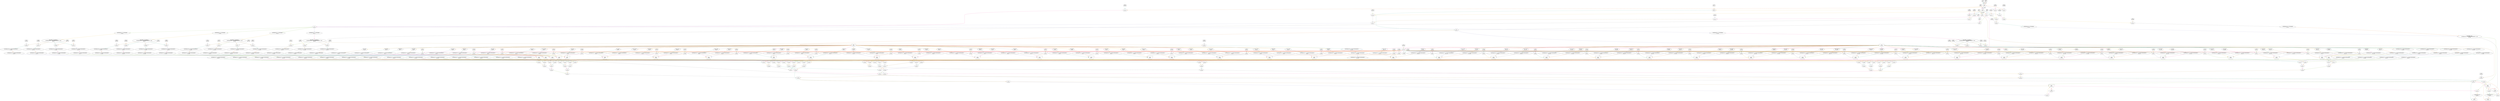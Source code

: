 digraph convolutionKernel10_original{
	NodeConstantDouble0 [shape=box, label="1.0\nID: 0"];
	NodeConstantDouble1 [shape=box, label="50.0\nID: 1"];
	NodeCounterV12 [shape=hexagon, label="cnt\nID: 2"];
	NodeConstantDouble3 [shape=box, label="20.0\nID: 3"];
	NodeCounterV14 [shape=hexagon, label="cnt\nID: 4"];
	NodeConstantDouble5 [shape=box, label="2.0\nID: 5"];
	NodeCounterV16 [shape=hexagon, label="cnt\nID: 6"];
	NodeConstantDouble305 [shape=box, label="0.0\nID: 305"];
	NodeEq306 [label="==\nID: 306"];
	NodeConstantDouble307 [shape=box, label="19.0\nID: 307"];
	NodeGt308 [label=">\nID: 308"];
	NodeConstantDouble309 [shape=box, label="19.0\nID: 309"];
	NodeEq310 [label="==\nID: 310"];
	NodeOr311 [label="|\nID: 311"];
	NodeAnd312 [label="&\nID: 312"];
	NodeConstantDouble313 [shape=box, label="1.0\nID: 313"];
	NodeSub314 [label="-\nID: 314"];
	NodeConstantDouble315 [shape=box, label="2.0\nID: 315"];
	NodeMul316 [label="*\nID: 316"];
	NodeAdd317 [label="+\nID: 317"];
	NodeConstantDouble318 [shape=box, label="40.0\nID: 318"];
	NodeMul319 [label="*\nID: 319"];
	NodeAdd320 [label="+\nID: 320"];
	NodeCast405 [label="{HWOffsetFix:11, 0, UNSIGNED}\nID: 405"];
	NodeMappedRom543 [label="MappedRom 'mappedRom4':\n{HWOffsetFix:64, 0, TWOSCOMPLEMENT} x 2000\nID: 543"];
	NodeConstantDouble406 [shape=box, label="0.0\nID: 406"];
	NodeShift407 [label="<<\nID: 407"];
	NodeReinterpret408 [label="<{HWOffsetFix:64, 0, TWOSCOMPLEMENT}>\nID: 408"];
	NodeCast409 [label="{HWOffsetFix:24, -8, TWOSCOMPLEMENT}\nID: 409"];
	NodeCast410 [label="{HWOffsetFix:32, -24, TWOSCOMPLEMENT}\nID: 410"];
	NodeConstantDouble183 [shape=box, label="0.0\nID: 183"];
	NodeGt184 [label=">\nID: 184"];
	NodeConstantDouble281 [shape=box, label="1.0\nID: 281"];
	NodeAnd282 [label="&\nID: 282"];
	NodeConstantDouble7 [shape=box, label="0.0\nID: 7"];
	NodeEq8 [label="==\nID: 8"];
	NodeConstantDouble9 [shape=box, label="20.0\nID: 9"];
	NodeLt10 [label="<\nID: 10"];
	NodeAnd11 [label="&\nID: 11"];
	NodeConstantDouble12 [shape=box, label="0.0\nID: 12"];
	NodeEq13 [label="==\nID: 13"];
	NodeAnd14 [label="&\nID: 14"];
	NodeInput18 [shape=invhouse, label="x01\nID: 18"];
	NodeSlice51 [label="[543:512]\nID: 51"];
	NodeReinterpret52 [label="<{HWOffsetFix:32, -24, TWOSCOMPLEMENT}>\nID: 52"];
	NodeSlice91 [label="[1183:1152]\nID: 91"];
	NodeReinterpret92 [label="<{HWOffsetFix:32, -24, TWOSCOMPLEMENT}>\nID: 92"];
	NodeMux283 [shape=invtrapezium, label="MUX\nID: 283", height=0.5];
	NodeMul442 [label="*\nID: 442"];
	NodeConstantDouble411 [shape=box, label="16.0\nID: 411"];
	NodeShift412 [label="<<\nID: 412"];
	NodeReinterpret413 [label="<{HWOffsetFix:64, 0, TWOSCOMPLEMENT}>\nID: 413"];
	NodeCast414 [label="{HWOffsetFix:24, -8, TWOSCOMPLEMENT}\nID: 414"];
	NodeCast415 [label="{HWOffsetFix:32, -24, TWOSCOMPLEMENT}\nID: 415"];
	NodeConstantDouble287 [shape=box, label="1.0\nID: 287"];
	NodeAnd288 [label="&\nID: 288"];
	NodeSlice53 [label="[575:544]\nID: 53"];
	NodeReinterpret54 [label="<{HWOffsetFix:32, -24, TWOSCOMPLEMENT}>\nID: 54"];
	NodeSlice93 [label="[1215:1184]\nID: 93"];
	NodeReinterpret94 [label="<{HWOffsetFix:32, -24, TWOSCOMPLEMENT}>\nID: 94"];
	NodeMux289 [shape=invtrapezium, label="MUX\nID: 289", height=0.5];
	NodeMul443 [label="*\nID: 443"];
	NodeAdd454 [label="+\nID: 454"];
	NodeConstantDouble416 [shape=box, label="32.0\nID: 416"];
	NodeShift417 [label="<<\nID: 417"];
	NodeReinterpret418 [label="<{HWOffsetFix:64, 0, TWOSCOMPLEMENT}>\nID: 418"];
	NodeCast419 [label="{HWOffsetFix:24, -8, TWOSCOMPLEMENT}\nID: 419"];
	NodeCast420 [label="{HWOffsetFix:32, -24, TWOSCOMPLEMENT}\nID: 420"];
	NodeConstantDouble293 [shape=box, label="1.0\nID: 293"];
	NodeAnd294 [label="&\nID: 294"];
	NodeSlice55 [label="[607:576]\nID: 55"];
	NodeReinterpret56 [label="<{HWOffsetFix:32, -24, TWOSCOMPLEMENT}>\nID: 56"];
	NodeSlice95 [label="[1247:1216]\nID: 95"];
	NodeReinterpret96 [label="<{HWOffsetFix:32, -24, TWOSCOMPLEMENT}>\nID: 96"];
	NodeMux295 [shape=invtrapezium, label="MUX\nID: 295", height=0.5];
	NodeMul444 [label="*\nID: 444"];
	NodeConstantDouble421 [shape=box, label="48.0\nID: 421"];
	NodeShift422 [label="<<\nID: 422"];
	NodeReinterpret423 [label="<{HWOffsetFix:64, 0, TWOSCOMPLEMENT}>\nID: 423"];
	NodeCast424 [label="{HWOffsetFix:24, -8, TWOSCOMPLEMENT}\nID: 424"];
	NodeCast425 [label="{HWOffsetFix:32, -24, TWOSCOMPLEMENT}\nID: 425"];
	NodeConstantDouble299 [shape=box, label="1.0\nID: 299"];
	NodeAnd300 [label="&\nID: 300"];
	NodeSlice57 [label="[639:608]\nID: 57"];
	NodeReinterpret58 [label="<{HWOffsetFix:32, -24, TWOSCOMPLEMENT}>\nID: 58"];
	NodeSlice97 [label="[1279:1248]\nID: 97"];
	NodeReinterpret98 [label="<{HWOffsetFix:32, -24, TWOSCOMPLEMENT}>\nID: 98"];
	NodeMux301 [shape=invtrapezium, label="MUX\nID: 301", height=0.5];
	NodeMul445 [label="*\nID: 445"];
	NodeAdd455 [label="+\nID: 455"];
	NodeAdd460 [label="+\nID: 460"];
	NodeCast321 [label="{HWOffsetFix:11, 0, UNSIGNED}\nID: 321"];
	NodeMappedRom539 [label="MappedRom 'mappedRom0':\n{HWOffsetFix:64, 0, TWOSCOMPLEMENT} x 2000\nID: 539"];
	NodeConstantDouble322 [shape=box, label="0.0\nID: 322"];
	NodeShift323 [label="<<\nID: 323"];
	NodeReinterpret324 [label="<{HWOffsetFix:64, 0, TWOSCOMPLEMENT}>\nID: 324"];
	NodeCast325 [label="{HWOffsetFix:24, -8, TWOSCOMPLEMENT}\nID: 325"];
	NodeCast326 [label="{HWOffsetFix:32, -24, TWOSCOMPLEMENT}\nID: 326"];
	NodeConstantDouble185 [shape=box, label="1.0\nID: 185"];
	NodeAnd186 [label="&\nID: 186"];
	NodeSlice19 [label="[31:0]\nID: 19"];
	NodeReinterpret20 [label="<{HWOffsetFix:32, -24, TWOSCOMPLEMENT}>\nID: 20"];
	NodeSlice59 [label="[671:640]\nID: 59"];
	NodeReinterpret60 [label="<{HWOffsetFix:32, -24, TWOSCOMPLEMENT}>\nID: 60"];
	NodeMux187 [shape=invtrapezium, label="MUX\nID: 187", height=0.5];
	NodeMul426 [label="*\nID: 426"];
	NodeConstantDouble327 [shape=box, label="16.0\nID: 327"];
	NodeShift328 [label="<<\nID: 328"];
	NodeReinterpret329 [label="<{HWOffsetFix:64, 0, TWOSCOMPLEMENT}>\nID: 329"];
	NodeCast330 [label="{HWOffsetFix:24, -8, TWOSCOMPLEMENT}\nID: 330"];
	NodeCast331 [label="{HWOffsetFix:32, -24, TWOSCOMPLEMENT}\nID: 331"];
	NodeConstantDouble191 [shape=box, label="1.0\nID: 191"];
	NodeAnd192 [label="&\nID: 192"];
	NodeSlice21 [label="[63:32]\nID: 21"];
	NodeReinterpret22 [label="<{HWOffsetFix:32, -24, TWOSCOMPLEMENT}>\nID: 22"];
	NodeSlice61 [label="[703:672]\nID: 61"];
	NodeReinterpret62 [label="<{HWOffsetFix:32, -24, TWOSCOMPLEMENT}>\nID: 62"];
	NodeMux193 [shape=invtrapezium, label="MUX\nID: 193", height=0.5];
	NodeMul427 [label="*\nID: 427"];
	NodeAdd446 [label="+\nID: 446"];
	NodeConstantDouble332 [shape=box, label="32.0\nID: 332"];
	NodeShift333 [label="<<\nID: 333"];
	NodeReinterpret334 [label="<{HWOffsetFix:64, 0, TWOSCOMPLEMENT}>\nID: 334"];
	NodeCast335 [label="{HWOffsetFix:24, -8, TWOSCOMPLEMENT}\nID: 335"];
	NodeCast336 [label="{HWOffsetFix:32, -24, TWOSCOMPLEMENT}\nID: 336"];
	NodeConstantDouble197 [shape=box, label="1.0\nID: 197"];
	NodeAnd198 [label="&\nID: 198"];
	NodeSlice23 [label="[95:64]\nID: 23"];
	NodeReinterpret24 [label="<{HWOffsetFix:32, -24, TWOSCOMPLEMENT}>\nID: 24"];
	NodeSlice63 [label="[735:704]\nID: 63"];
	NodeReinterpret64 [label="<{HWOffsetFix:32, -24, TWOSCOMPLEMENT}>\nID: 64"];
	NodeMux199 [shape=invtrapezium, label="MUX\nID: 199", height=0.5];
	NodeMul428 [label="*\nID: 428"];
	NodeConstantDouble337 [shape=box, label="48.0\nID: 337"];
	NodeShift338 [label="<<\nID: 338"];
	NodeReinterpret339 [label="<{HWOffsetFix:64, 0, TWOSCOMPLEMENT}>\nID: 339"];
	NodeCast340 [label="{HWOffsetFix:24, -8, TWOSCOMPLEMENT}\nID: 340"];
	NodeCast341 [label="{HWOffsetFix:32, -24, TWOSCOMPLEMENT}\nID: 341"];
	NodeConstantDouble203 [shape=box, label="1.0\nID: 203"];
	NodeAnd204 [label="&\nID: 204"];
	NodeSlice25 [label="[127:96]\nID: 25"];
	NodeReinterpret26 [label="<{HWOffsetFix:32, -24, TWOSCOMPLEMENT}>\nID: 26"];
	NodeSlice65 [label="[767:736]\nID: 65"];
	NodeReinterpret66 [label="<{HWOffsetFix:32, -24, TWOSCOMPLEMENT}>\nID: 66"];
	NodeMux205 [shape=invtrapezium, label="MUX\nID: 205", height=0.5];
	NodeMul429 [label="*\nID: 429"];
	NodeAdd447 [label="+\nID: 447"];
	NodeAdd456 [label="+\nID: 456"];
	NodeCast342 [label="{HWOffsetFix:11, 0, UNSIGNED}\nID: 342"];
	NodeMappedRom540 [label="MappedRom 'mappedRom1':\n{HWOffsetFix:64, 0, TWOSCOMPLEMENT} x 2000\nID: 540"];
	NodeConstantDouble343 [shape=box, label="0.0\nID: 343"];
	NodeShift344 [label="<<\nID: 344"];
	NodeReinterpret345 [label="<{HWOffsetFix:64, 0, TWOSCOMPLEMENT}>\nID: 345"];
	NodeCast346 [label="{HWOffsetFix:24, -8, TWOSCOMPLEMENT}\nID: 346"];
	NodeCast347 [label="{HWOffsetFix:32, -24, TWOSCOMPLEMENT}\nID: 347"];
	NodeConstantDouble209 [shape=box, label="1.0\nID: 209"];
	NodeAnd210 [label="&\nID: 210"];
	NodeSlice27 [label="[159:128]\nID: 27"];
	NodeReinterpret28 [label="<{HWOffsetFix:32, -24, TWOSCOMPLEMENT}>\nID: 28"];
	NodeSlice67 [label="[799:768]\nID: 67"];
	NodeReinterpret68 [label="<{HWOffsetFix:32, -24, TWOSCOMPLEMENT}>\nID: 68"];
	NodeMux211 [shape=invtrapezium, label="MUX\nID: 211", height=0.5];
	NodeMul430 [label="*\nID: 430"];
	NodeConstantDouble348 [shape=box, label="16.0\nID: 348"];
	NodeShift349 [label="<<\nID: 349"];
	NodeReinterpret350 [label="<{HWOffsetFix:64, 0, TWOSCOMPLEMENT}>\nID: 350"];
	NodeCast351 [label="{HWOffsetFix:24, -8, TWOSCOMPLEMENT}\nID: 351"];
	NodeCast352 [label="{HWOffsetFix:32, -24, TWOSCOMPLEMENT}\nID: 352"];
	NodeConstantDouble215 [shape=box, label="1.0\nID: 215"];
	NodeAnd216 [label="&\nID: 216"];
	NodeSlice29 [label="[191:160]\nID: 29"];
	NodeReinterpret30 [label="<{HWOffsetFix:32, -24, TWOSCOMPLEMENT}>\nID: 30"];
	NodeSlice69 [label="[831:800]\nID: 69"];
	NodeReinterpret70 [label="<{HWOffsetFix:32, -24, TWOSCOMPLEMENT}>\nID: 70"];
	NodeMux217 [shape=invtrapezium, label="MUX\nID: 217", height=0.5];
	NodeMul431 [label="*\nID: 431"];
	NodeAdd448 [label="+\nID: 448"];
	NodeConstantDouble353 [shape=box, label="32.0\nID: 353"];
	NodeShift354 [label="<<\nID: 354"];
	NodeReinterpret355 [label="<{HWOffsetFix:64, 0, TWOSCOMPLEMENT}>\nID: 355"];
	NodeCast356 [label="{HWOffsetFix:24, -8, TWOSCOMPLEMENT}\nID: 356"];
	NodeCast357 [label="{HWOffsetFix:32, -24, TWOSCOMPLEMENT}\nID: 357"];
	NodeConstantDouble221 [shape=box, label="1.0\nID: 221"];
	NodeAnd222 [label="&\nID: 222"];
	NodeSlice31 [label="[223:192]\nID: 31"];
	NodeReinterpret32 [label="<{HWOffsetFix:32, -24, TWOSCOMPLEMENT}>\nID: 32"];
	NodeSlice71 [label="[863:832]\nID: 71"];
	NodeReinterpret72 [label="<{HWOffsetFix:32, -24, TWOSCOMPLEMENT}>\nID: 72"];
	NodeMux223 [shape=invtrapezium, label="MUX\nID: 223", height=0.5];
	NodeMul432 [label="*\nID: 432"];
	NodeConstantDouble358 [shape=box, label="48.0\nID: 358"];
	NodeShift359 [label="<<\nID: 359"];
	NodeReinterpret360 [label="<{HWOffsetFix:64, 0, TWOSCOMPLEMENT}>\nID: 360"];
	NodeCast361 [label="{HWOffsetFix:24, -8, TWOSCOMPLEMENT}\nID: 361"];
	NodeCast362 [label="{HWOffsetFix:32, -24, TWOSCOMPLEMENT}\nID: 362"];
	NodeConstantDouble227 [shape=box, label="1.0\nID: 227"];
	NodeAnd228 [label="&\nID: 228"];
	NodeSlice33 [label="[255:224]\nID: 33"];
	NodeReinterpret34 [label="<{HWOffsetFix:32, -24, TWOSCOMPLEMENT}>\nID: 34"];
	NodeSlice73 [label="[895:864]\nID: 73"];
	NodeReinterpret74 [label="<{HWOffsetFix:32, -24, TWOSCOMPLEMENT}>\nID: 74"];
	NodeMux229 [shape=invtrapezium, label="MUX\nID: 229", height=0.5];
	NodeMul433 [label="*\nID: 433"];
	NodeAdd449 [label="+\nID: 449"];
	NodeAdd457 [label="+\nID: 457"];
	NodeAdd461 [label="+\nID: 461"];
	NodeCast363 [label="{HWOffsetFix:11, 0, UNSIGNED}\nID: 363"];
	NodeMappedRom541 [label="MappedRom 'mappedRom2':\n{HWOffsetFix:64, 0, TWOSCOMPLEMENT} x 2000\nID: 541"];
	NodeConstantDouble364 [shape=box, label="0.0\nID: 364"];
	NodeShift365 [label="<<\nID: 365"];
	NodeReinterpret366 [label="<{HWOffsetFix:64, 0, TWOSCOMPLEMENT}>\nID: 366"];
	NodeCast367 [label="{HWOffsetFix:24, -8, TWOSCOMPLEMENT}\nID: 367"];
	NodeCast368 [label="{HWOffsetFix:32, -24, TWOSCOMPLEMENT}\nID: 368"];
	NodeConstantDouble233 [shape=box, label="1.0\nID: 233"];
	NodeAnd234 [label="&\nID: 234"];
	NodeSlice35 [label="[287:256]\nID: 35"];
	NodeReinterpret36 [label="<{HWOffsetFix:32, -24, TWOSCOMPLEMENT}>\nID: 36"];
	NodeSlice75 [label="[927:896]\nID: 75"];
	NodeReinterpret76 [label="<{HWOffsetFix:32, -24, TWOSCOMPLEMENT}>\nID: 76"];
	NodeMux235 [shape=invtrapezium, label="MUX\nID: 235", height=0.5];
	NodeMul434 [label="*\nID: 434"];
	NodeConstantDouble369 [shape=box, label="16.0\nID: 369"];
	NodeShift370 [label="<<\nID: 370"];
	NodeReinterpret371 [label="<{HWOffsetFix:64, 0, TWOSCOMPLEMENT}>\nID: 371"];
	NodeCast372 [label="{HWOffsetFix:24, -8, TWOSCOMPLEMENT}\nID: 372"];
	NodeCast373 [label="{HWOffsetFix:32, -24, TWOSCOMPLEMENT}\nID: 373"];
	NodeConstantDouble239 [shape=box, label="1.0\nID: 239"];
	NodeAnd240 [label="&\nID: 240"];
	NodeSlice37 [label="[319:288]\nID: 37"];
	NodeReinterpret38 [label="<{HWOffsetFix:32, -24, TWOSCOMPLEMENT}>\nID: 38"];
	NodeSlice77 [label="[959:928]\nID: 77"];
	NodeReinterpret78 [label="<{HWOffsetFix:32, -24, TWOSCOMPLEMENT}>\nID: 78"];
	NodeMux241 [shape=invtrapezium, label="MUX\nID: 241", height=0.5];
	NodeMul435 [label="*\nID: 435"];
	NodeAdd450 [label="+\nID: 450"];
	NodeConstantDouble374 [shape=box, label="32.0\nID: 374"];
	NodeShift375 [label="<<\nID: 375"];
	NodeReinterpret376 [label="<{HWOffsetFix:64, 0, TWOSCOMPLEMENT}>\nID: 376"];
	NodeCast377 [label="{HWOffsetFix:24, -8, TWOSCOMPLEMENT}\nID: 377"];
	NodeCast378 [label="{HWOffsetFix:32, -24, TWOSCOMPLEMENT}\nID: 378"];
	NodeConstantDouble245 [shape=box, label="1.0\nID: 245"];
	NodeAnd246 [label="&\nID: 246"];
	NodeSlice39 [label="[351:320]\nID: 39"];
	NodeReinterpret40 [label="<{HWOffsetFix:32, -24, TWOSCOMPLEMENT}>\nID: 40"];
	NodeSlice79 [label="[991:960]\nID: 79"];
	NodeReinterpret80 [label="<{HWOffsetFix:32, -24, TWOSCOMPLEMENT}>\nID: 80"];
	NodeMux247 [shape=invtrapezium, label="MUX\nID: 247", height=0.5];
	NodeMul436 [label="*\nID: 436"];
	NodeConstantDouble379 [shape=box, label="48.0\nID: 379"];
	NodeShift380 [label="<<\nID: 380"];
	NodeReinterpret381 [label="<{HWOffsetFix:64, 0, TWOSCOMPLEMENT}>\nID: 381"];
	NodeCast382 [label="{HWOffsetFix:24, -8, TWOSCOMPLEMENT}\nID: 382"];
	NodeCast383 [label="{HWOffsetFix:32, -24, TWOSCOMPLEMENT}\nID: 383"];
	NodeConstantDouble251 [shape=box, label="1.0\nID: 251"];
	NodeAnd252 [label="&\nID: 252"];
	NodeSlice41 [label="[383:352]\nID: 41"];
	NodeReinterpret42 [label="<{HWOffsetFix:32, -24, TWOSCOMPLEMENT}>\nID: 42"];
	NodeSlice81 [label="[1023:992]\nID: 81"];
	NodeReinterpret82 [label="<{HWOffsetFix:32, -24, TWOSCOMPLEMENT}>\nID: 82"];
	NodeMux253 [shape=invtrapezium, label="MUX\nID: 253", height=0.5];
	NodeMul437 [label="*\nID: 437"];
	NodeAdd451 [label="+\nID: 451"];
	NodeAdd458 [label="+\nID: 458"];
	NodeCast384 [label="{HWOffsetFix:11, 0, UNSIGNED}\nID: 384"];
	NodeMappedRom542 [label="MappedRom 'mappedRom3':\n{HWOffsetFix:64, 0, TWOSCOMPLEMENT} x 2000\nID: 542"];
	NodeConstantDouble385 [shape=box, label="0.0\nID: 385"];
	NodeShift386 [label="<<\nID: 386"];
	NodeReinterpret387 [label="<{HWOffsetFix:64, 0, TWOSCOMPLEMENT}>\nID: 387"];
	NodeCast388 [label="{HWOffsetFix:24, -8, TWOSCOMPLEMENT}\nID: 388"];
	NodeCast389 [label="{HWOffsetFix:32, -24, TWOSCOMPLEMENT}\nID: 389"];
	NodeConstantDouble257 [shape=box, label="1.0\nID: 257"];
	NodeAnd258 [label="&\nID: 258"];
	NodeSlice43 [label="[415:384]\nID: 43"];
	NodeReinterpret44 [label="<{HWOffsetFix:32, -24, TWOSCOMPLEMENT}>\nID: 44"];
	NodeSlice83 [label="[1055:1024]\nID: 83"];
	NodeReinterpret84 [label="<{HWOffsetFix:32, -24, TWOSCOMPLEMENT}>\nID: 84"];
	NodeMux259 [shape=invtrapezium, label="MUX\nID: 259", height=0.5];
	NodeMul438 [label="*\nID: 438"];
	NodeConstantDouble390 [shape=box, label="16.0\nID: 390"];
	NodeShift391 [label="<<\nID: 391"];
	NodeReinterpret392 [label="<{HWOffsetFix:64, 0, TWOSCOMPLEMENT}>\nID: 392"];
	NodeCast393 [label="{HWOffsetFix:24, -8, TWOSCOMPLEMENT}\nID: 393"];
	NodeCast394 [label="{HWOffsetFix:32, -24, TWOSCOMPLEMENT}\nID: 394"];
	NodeConstantDouble263 [shape=box, label="1.0\nID: 263"];
	NodeAnd264 [label="&\nID: 264"];
	NodeSlice45 [label="[447:416]\nID: 45"];
	NodeReinterpret46 [label="<{HWOffsetFix:32, -24, TWOSCOMPLEMENT}>\nID: 46"];
	NodeSlice85 [label="[1087:1056]\nID: 85"];
	NodeReinterpret86 [label="<{HWOffsetFix:32, -24, TWOSCOMPLEMENT}>\nID: 86"];
	NodeMux265 [shape=invtrapezium, label="MUX\nID: 265", height=0.5];
	NodeMul439 [label="*\nID: 439"];
	NodeAdd452 [label="+\nID: 452"];
	NodeConstantDouble395 [shape=box, label="32.0\nID: 395"];
	NodeShift396 [label="<<\nID: 396"];
	NodeReinterpret397 [label="<{HWOffsetFix:64, 0, TWOSCOMPLEMENT}>\nID: 397"];
	NodeCast398 [label="{HWOffsetFix:24, -8, TWOSCOMPLEMENT}\nID: 398"];
	NodeCast399 [label="{HWOffsetFix:32, -24, TWOSCOMPLEMENT}\nID: 399"];
	NodeConstantDouble269 [shape=box, label="1.0\nID: 269"];
	NodeAnd270 [label="&\nID: 270"];
	NodeSlice47 [label="[479:448]\nID: 47"];
	NodeReinterpret48 [label="<{HWOffsetFix:32, -24, TWOSCOMPLEMENT}>\nID: 48"];
	NodeSlice87 [label="[1119:1088]\nID: 87"];
	NodeReinterpret88 [label="<{HWOffsetFix:32, -24, TWOSCOMPLEMENT}>\nID: 88"];
	NodeMux271 [shape=invtrapezium, label="MUX\nID: 271", height=0.5];
	NodeMul440 [label="*\nID: 440"];
	NodeConstantDouble400 [shape=box, label="48.0\nID: 400"];
	NodeShift401 [label="<<\nID: 401"];
	NodeReinterpret402 [label="<{HWOffsetFix:64, 0, TWOSCOMPLEMENT}>\nID: 402"];
	NodeCast403 [label="{HWOffsetFix:24, -8, TWOSCOMPLEMENT}\nID: 403"];
	NodeCast404 [label="{HWOffsetFix:32, -24, TWOSCOMPLEMENT}\nID: 404"];
	NodeConstantDouble275 [shape=box, label="1.0\nID: 275"];
	NodeAnd276 [label="&\nID: 276"];
	NodeSlice49 [label="[511:480]\nID: 49"];
	NodeReinterpret50 [label="<{HWOffsetFix:32, -24, TWOSCOMPLEMENT}>\nID: 50"];
	NodeSlice89 [label="[1151:1120]\nID: 89"];
	NodeReinterpret90 [label="<{HWOffsetFix:32, -24, TWOSCOMPLEMENT}>\nID: 90"];
	NodeMux277 [shape=invtrapezium, label="MUX\nID: 277", height=0.5];
	NodeMul441 [label="*\nID: 441"];
	NodeAdd453 [label="+\nID: 453"];
	NodeAdd459 [label="+\nID: 459"];
	NodeAdd462 [label="+\nID: 462"];
	NodeAdd463 [label="+\nID: 463"];
	NodeAdd464 [label="+\nID: 464"];
	NodeStreamOffset515 [shape=diamond, label="-100\nID: 515"];
	NodeAdd512 [label="+\nID: 512"];
	NodeMux513 [shape=invtrapezium, label="MUX\nID: 513", height=0.5];
	NodeConstantDouble504 [shape=box, label="1.0\nID: 504"];
	NodeMul505 [label="*\nID: 505"];
	NodeConstantDouble506 [shape=box, label="20.0\nID: 506"];
	NodeMul507 [label="*\nID: 507"];
	NodeAdd508 [label="+\nID: 508"];
	NodeConstantDouble509 [shape=box, label="0.0\nID: 509"];
	NodeAdd510 [label="+\nID: 510"];
	NodeCast511 [label="{HWOffsetFix:10, 0, UNSIGNED}\nID: 511"];
	NodeConstantDouble516 [shape=box, label="1.0\nID: 516"];
	NodeMul517 [label="*\nID: 517"];
	NodeConstantDouble518 [shape=box, label="20.0\nID: 518"];
	NodeMul519 [label="*\nID: 519"];
	NodeAdd520 [label="+\nID: 520"];
	NodeConstantDouble521 [shape=box, label="0.0\nID: 521"];
	NodeAdd522 [label="+\nID: 522"];
	NodeCast523 [label="{HWOffsetFix:10, 0, UNSIGNED}\nID: 523"];
	NodeMappedRom538 [label="MappedRom 'bias':\n{HWOffsetFix:32, -24, TWOSCOMPLEMENT} x 1000\nID: 538"];
	NodeAdd514 [label="+\nID: 514"];
	NodeReinterpret532 [label="<{HWRawBits:32}>\nID: 532"];
	NodeOutput531 [shape=house, label="y01\nID: 531"];
	NodeConstantDouble284 [shape=box, label="1.0\nID: 284"];
	NodeAnd285 [label="&\nID: 285"];
	NodeInput102 [shape=invhouse, label="x11\nID: 102"];
	NodeSlice135 [label="[543:512]\nID: 135"];
	NodeReinterpret136 [label="<{HWOffsetFix:32, -24, TWOSCOMPLEMENT}>\nID: 136"];
	NodeSlice175 [label="[1183:1152]\nID: 175"];
	NodeReinterpret176 [label="<{HWOffsetFix:32, -24, TWOSCOMPLEMENT}>\nID: 176"];
	NodeMux286 [shape=invtrapezium, label="MUX\nID: 286", height=0.5];
	NodeMul481 [label="*\nID: 481"];
	NodeConstantDouble290 [shape=box, label="1.0\nID: 290"];
	NodeAnd291 [label="&\nID: 291"];
	NodeSlice137 [label="[575:544]\nID: 137"];
	NodeReinterpret138 [label="<{HWOffsetFix:32, -24, TWOSCOMPLEMENT}>\nID: 138"];
	NodeSlice177 [label="[1215:1184]\nID: 177"];
	NodeReinterpret178 [label="<{HWOffsetFix:32, -24, TWOSCOMPLEMENT}>\nID: 178"];
	NodeMux292 [shape=invtrapezium, label="MUX\nID: 292", height=0.5];
	NodeMul482 [label="*\nID: 482"];
	NodeAdd493 [label="+\nID: 493"];
	NodeConstantDouble296 [shape=box, label="1.0\nID: 296"];
	NodeAnd297 [label="&\nID: 297"];
	NodeSlice139 [label="[607:576]\nID: 139"];
	NodeReinterpret140 [label="<{HWOffsetFix:32, -24, TWOSCOMPLEMENT}>\nID: 140"];
	NodeSlice179 [label="[1247:1216]\nID: 179"];
	NodeReinterpret180 [label="<{HWOffsetFix:32, -24, TWOSCOMPLEMENT}>\nID: 180"];
	NodeMux298 [shape=invtrapezium, label="MUX\nID: 298", height=0.5];
	NodeMul483 [label="*\nID: 483"];
	NodeConstantDouble302 [shape=box, label="1.0\nID: 302"];
	NodeAnd303 [label="&\nID: 303"];
	NodeSlice141 [label="[639:608]\nID: 141"];
	NodeReinterpret142 [label="<{HWOffsetFix:32, -24, TWOSCOMPLEMENT}>\nID: 142"];
	NodeSlice181 [label="[1279:1248]\nID: 181"];
	NodeReinterpret182 [label="<{HWOffsetFix:32, -24, TWOSCOMPLEMENT}>\nID: 182"];
	NodeMux304 [shape=invtrapezium, label="MUX\nID: 304", height=0.5];
	NodeMul484 [label="*\nID: 484"];
	NodeAdd494 [label="+\nID: 494"];
	NodeAdd499 [label="+\nID: 499"];
	NodeConstantDouble188 [shape=box, label="1.0\nID: 188"];
	NodeAnd189 [label="&\nID: 189"];
	NodeSlice103 [label="[31:0]\nID: 103"];
	NodeReinterpret104 [label="<{HWOffsetFix:32, -24, TWOSCOMPLEMENT}>\nID: 104"];
	NodeSlice143 [label="[671:640]\nID: 143"];
	NodeReinterpret144 [label="<{HWOffsetFix:32, -24, TWOSCOMPLEMENT}>\nID: 144"];
	NodeMux190 [shape=invtrapezium, label="MUX\nID: 190", height=0.5];
	NodeMul465 [label="*\nID: 465"];
	NodeConstantDouble194 [shape=box, label="1.0\nID: 194"];
	NodeAnd195 [label="&\nID: 195"];
	NodeSlice105 [label="[63:32]\nID: 105"];
	NodeReinterpret106 [label="<{HWOffsetFix:32, -24, TWOSCOMPLEMENT}>\nID: 106"];
	NodeSlice145 [label="[703:672]\nID: 145"];
	NodeReinterpret146 [label="<{HWOffsetFix:32, -24, TWOSCOMPLEMENT}>\nID: 146"];
	NodeMux196 [shape=invtrapezium, label="MUX\nID: 196", height=0.5];
	NodeMul466 [label="*\nID: 466"];
	NodeAdd485 [label="+\nID: 485"];
	NodeConstantDouble200 [shape=box, label="1.0\nID: 200"];
	NodeAnd201 [label="&\nID: 201"];
	NodeSlice107 [label="[95:64]\nID: 107"];
	NodeReinterpret108 [label="<{HWOffsetFix:32, -24, TWOSCOMPLEMENT}>\nID: 108"];
	NodeSlice147 [label="[735:704]\nID: 147"];
	NodeReinterpret148 [label="<{HWOffsetFix:32, -24, TWOSCOMPLEMENT}>\nID: 148"];
	NodeMux202 [shape=invtrapezium, label="MUX\nID: 202", height=0.5];
	NodeMul467 [label="*\nID: 467"];
	NodeConstantDouble206 [shape=box, label="1.0\nID: 206"];
	NodeAnd207 [label="&\nID: 207"];
	NodeSlice109 [label="[127:96]\nID: 109"];
	NodeReinterpret110 [label="<{HWOffsetFix:32, -24, TWOSCOMPLEMENT}>\nID: 110"];
	NodeSlice149 [label="[767:736]\nID: 149"];
	NodeReinterpret150 [label="<{HWOffsetFix:32, -24, TWOSCOMPLEMENT}>\nID: 150"];
	NodeMux208 [shape=invtrapezium, label="MUX\nID: 208", height=0.5];
	NodeMul468 [label="*\nID: 468"];
	NodeAdd486 [label="+\nID: 486"];
	NodeAdd495 [label="+\nID: 495"];
	NodeConstantDouble212 [shape=box, label="1.0\nID: 212"];
	NodeAnd213 [label="&\nID: 213"];
	NodeSlice111 [label="[159:128]\nID: 111"];
	NodeReinterpret112 [label="<{HWOffsetFix:32, -24, TWOSCOMPLEMENT}>\nID: 112"];
	NodeSlice151 [label="[799:768]\nID: 151"];
	NodeReinterpret152 [label="<{HWOffsetFix:32, -24, TWOSCOMPLEMENT}>\nID: 152"];
	NodeMux214 [shape=invtrapezium, label="MUX\nID: 214", height=0.5];
	NodeMul469 [label="*\nID: 469"];
	NodeConstantDouble218 [shape=box, label="1.0\nID: 218"];
	NodeAnd219 [label="&\nID: 219"];
	NodeSlice113 [label="[191:160]\nID: 113"];
	NodeReinterpret114 [label="<{HWOffsetFix:32, -24, TWOSCOMPLEMENT}>\nID: 114"];
	NodeSlice153 [label="[831:800]\nID: 153"];
	NodeReinterpret154 [label="<{HWOffsetFix:32, -24, TWOSCOMPLEMENT}>\nID: 154"];
	NodeMux220 [shape=invtrapezium, label="MUX\nID: 220", height=0.5];
	NodeMul470 [label="*\nID: 470"];
	NodeAdd487 [label="+\nID: 487"];
	NodeConstantDouble224 [shape=box, label="1.0\nID: 224"];
	NodeAnd225 [label="&\nID: 225"];
	NodeSlice115 [label="[223:192]\nID: 115"];
	NodeReinterpret116 [label="<{HWOffsetFix:32, -24, TWOSCOMPLEMENT}>\nID: 116"];
	NodeSlice155 [label="[863:832]\nID: 155"];
	NodeReinterpret156 [label="<{HWOffsetFix:32, -24, TWOSCOMPLEMENT}>\nID: 156"];
	NodeMux226 [shape=invtrapezium, label="MUX\nID: 226", height=0.5];
	NodeMul471 [label="*\nID: 471"];
	NodeConstantDouble230 [shape=box, label="1.0\nID: 230"];
	NodeAnd231 [label="&\nID: 231"];
	NodeSlice117 [label="[255:224]\nID: 117"];
	NodeReinterpret118 [label="<{HWOffsetFix:32, -24, TWOSCOMPLEMENT}>\nID: 118"];
	NodeSlice157 [label="[895:864]\nID: 157"];
	NodeReinterpret158 [label="<{HWOffsetFix:32, -24, TWOSCOMPLEMENT}>\nID: 158"];
	NodeMux232 [shape=invtrapezium, label="MUX\nID: 232", height=0.5];
	NodeMul472 [label="*\nID: 472"];
	NodeAdd488 [label="+\nID: 488"];
	NodeAdd496 [label="+\nID: 496"];
	NodeAdd500 [label="+\nID: 500"];
	NodeConstantDouble236 [shape=box, label="1.0\nID: 236"];
	NodeAnd237 [label="&\nID: 237"];
	NodeSlice119 [label="[287:256]\nID: 119"];
	NodeReinterpret120 [label="<{HWOffsetFix:32, -24, TWOSCOMPLEMENT}>\nID: 120"];
	NodeSlice159 [label="[927:896]\nID: 159"];
	NodeReinterpret160 [label="<{HWOffsetFix:32, -24, TWOSCOMPLEMENT}>\nID: 160"];
	NodeMux238 [shape=invtrapezium, label="MUX\nID: 238", height=0.5];
	NodeMul473 [label="*\nID: 473"];
	NodeConstantDouble242 [shape=box, label="1.0\nID: 242"];
	NodeAnd243 [label="&\nID: 243"];
	NodeSlice121 [label="[319:288]\nID: 121"];
	NodeReinterpret122 [label="<{HWOffsetFix:32, -24, TWOSCOMPLEMENT}>\nID: 122"];
	NodeSlice161 [label="[959:928]\nID: 161"];
	NodeReinterpret162 [label="<{HWOffsetFix:32, -24, TWOSCOMPLEMENT}>\nID: 162"];
	NodeMux244 [shape=invtrapezium, label="MUX\nID: 244", height=0.5];
	NodeMul474 [label="*\nID: 474"];
	NodeAdd489 [label="+\nID: 489"];
	NodeConstantDouble248 [shape=box, label="1.0\nID: 248"];
	NodeAnd249 [label="&\nID: 249"];
	NodeSlice123 [label="[351:320]\nID: 123"];
	NodeReinterpret124 [label="<{HWOffsetFix:32, -24, TWOSCOMPLEMENT}>\nID: 124"];
	NodeSlice163 [label="[991:960]\nID: 163"];
	NodeReinterpret164 [label="<{HWOffsetFix:32, -24, TWOSCOMPLEMENT}>\nID: 164"];
	NodeMux250 [shape=invtrapezium, label="MUX\nID: 250", height=0.5];
	NodeMul475 [label="*\nID: 475"];
	NodeConstantDouble254 [shape=box, label="1.0\nID: 254"];
	NodeAnd255 [label="&\nID: 255"];
	NodeSlice125 [label="[383:352]\nID: 125"];
	NodeReinterpret126 [label="<{HWOffsetFix:32, -24, TWOSCOMPLEMENT}>\nID: 126"];
	NodeSlice165 [label="[1023:992]\nID: 165"];
	NodeReinterpret166 [label="<{HWOffsetFix:32, -24, TWOSCOMPLEMENT}>\nID: 166"];
	NodeMux256 [shape=invtrapezium, label="MUX\nID: 256", height=0.5];
	NodeMul476 [label="*\nID: 476"];
	NodeAdd490 [label="+\nID: 490"];
	NodeAdd497 [label="+\nID: 497"];
	NodeConstantDouble260 [shape=box, label="1.0\nID: 260"];
	NodeAnd261 [label="&\nID: 261"];
	NodeSlice127 [label="[415:384]\nID: 127"];
	NodeReinterpret128 [label="<{HWOffsetFix:32, -24, TWOSCOMPLEMENT}>\nID: 128"];
	NodeSlice167 [label="[1055:1024]\nID: 167"];
	NodeReinterpret168 [label="<{HWOffsetFix:32, -24, TWOSCOMPLEMENT}>\nID: 168"];
	NodeMux262 [shape=invtrapezium, label="MUX\nID: 262", height=0.5];
	NodeMul477 [label="*\nID: 477"];
	NodeConstantDouble266 [shape=box, label="1.0\nID: 266"];
	NodeAnd267 [label="&\nID: 267"];
	NodeSlice129 [label="[447:416]\nID: 129"];
	NodeReinterpret130 [label="<{HWOffsetFix:32, -24, TWOSCOMPLEMENT}>\nID: 130"];
	NodeSlice169 [label="[1087:1056]\nID: 169"];
	NodeReinterpret170 [label="<{HWOffsetFix:32, -24, TWOSCOMPLEMENT}>\nID: 170"];
	NodeMux268 [shape=invtrapezium, label="MUX\nID: 268", height=0.5];
	NodeMul478 [label="*\nID: 478"];
	NodeAdd491 [label="+\nID: 491"];
	NodeConstantDouble272 [shape=box, label="1.0\nID: 272"];
	NodeAnd273 [label="&\nID: 273"];
	NodeSlice131 [label="[479:448]\nID: 131"];
	NodeReinterpret132 [label="<{HWOffsetFix:32, -24, TWOSCOMPLEMENT}>\nID: 132"];
	NodeSlice171 [label="[1119:1088]\nID: 171"];
	NodeReinterpret172 [label="<{HWOffsetFix:32, -24, TWOSCOMPLEMENT}>\nID: 172"];
	NodeMux274 [shape=invtrapezium, label="MUX\nID: 274", height=0.5];
	NodeMul479 [label="*\nID: 479"];
	NodeConstantDouble278 [shape=box, label="1.0\nID: 278"];
	NodeAnd279 [label="&\nID: 279"];
	NodeSlice133 [label="[511:480]\nID: 133"];
	NodeReinterpret134 [label="<{HWOffsetFix:32, -24, TWOSCOMPLEMENT}>\nID: 134"];
	NodeSlice173 [label="[1151:1120]\nID: 173"];
	NodeReinterpret174 [label="<{HWOffsetFix:32, -24, TWOSCOMPLEMENT}>\nID: 174"];
	NodeMux280 [shape=invtrapezium, label="MUX\nID: 280", height=0.5];
	NodeMul480 [label="*\nID: 480"];
	NodeAdd492 [label="+\nID: 492"];
	NodeAdd498 [label="+\nID: 498"];
	NodeAdd501 [label="+\nID: 501"];
	NodeAdd502 [label="+\nID: 502"];
	NodeAdd503 [label="+\nID: 503"];
	NodeStreamOffset527 [shape=diamond, label="-100\nID: 527"];
	NodeAdd524 [label="+\nID: 524"];
	NodeMux525 [shape=invtrapezium, label="MUX\nID: 525", height=0.5];
	NodeAdd526 [label="+\nID: 526"];
	NodeReinterpret537 [label="<{HWRawBits:32}>\nID: 537"];
	NodeOutput536 [shape=house, label="y11\nID: 536"];
	NodeConstantDouble0 -> NodeCounterV12[label="enable" color="/dark28/1" photon_data="EDGE,SrcNode:0,SrcNodePort:value"];
	NodeConstantDouble1 -> NodeCounterV12[label="max" color="/dark28/2" photon_data="EDGE,SrcNode:1,SrcNodePort:value"];
	NodeCounterV12 -> NodeCounterV14[label="enable" color="/dark28/3" photon_data="EDGE,SrcNode:2,SrcNodePort:wrap"];
	NodeConstantDouble3 -> NodeCounterV14[label="max" color="/dark28/4" photon_data="EDGE,SrcNode:3,SrcNodePort:value"];
	NodeCounterV14 -> NodeCounterV16[label="enable" color="/dark28/5" photon_data="EDGE,SrcNode:4,SrcNodePort:wrap"];
	NodeConstantDouble5 -> NodeCounterV16[label="max" color="/dark28/6" photon_data="EDGE,SrcNode:5,SrcNodePort:value"];
	NodeCounterV16 -> NodeEq306[color="/dark28/7" photon_data="EDGE,SrcNode:6,SrcNodePort:count"];
	NodeConstantDouble305 -> NodeEq306[color="/dark28/8" photon_data="EDGE,SrcNode:305,SrcNodePort:value"];
	NodeCounterV14 -> NodeGt308[color="/dark28/1" photon_data="EDGE,SrcNode:4,SrcNodePort:count"];
	NodeConstantDouble307 -> NodeGt308[color="/dark28/2" photon_data="EDGE,SrcNode:307,SrcNodePort:value"];
	NodeCounterV14 -> NodeEq310[color="/dark28/3" photon_data="EDGE,SrcNode:4,SrcNodePort:count"];
	NodeConstantDouble309 -> NodeEq310[color="/dark28/4" photon_data="EDGE,SrcNode:309,SrcNodePort:value"];
	NodeGt308 -> NodeOr311[color="/dark28/5" photon_data="EDGE,SrcNode:308,SrcNodePort:result"];
	NodeEq310 -> NodeOr311[color="/dark28/6" photon_data="EDGE,SrcNode:310,SrcNodePort:result"];
	NodeEq306 -> NodeAnd312[color="/dark28/7" photon_data="EDGE,SrcNode:306,SrcNodePort:result"];
	NodeOr311 -> NodeAnd312[color="/dark28/8" photon_data="EDGE,SrcNode:311,SrcNodePort:result"];
	NodeAnd312 -> NodeOutput531[headport="w" color="/dark28/1" ];
	NodeAnd312 -> NodeOutput536[headport="w" color="/dark28/2" ];
	NodeConstantDouble313 -> NodeSub314[color="/dark28/3" photon_data="EDGE,SrcNode:313,SrcNodePort:value"];
	NodeCounterV16 -> NodeSub314[color="/dark28/4" photon_data="EDGE,SrcNode:6,SrcNodePort:count"];
	NodeConstantDouble315 -> NodeMul316[color="/dark28/5" photon_data="EDGE,SrcNode:315,SrcNodePort:value"];
	NodeCounterV14 -> NodeMul316[color="/dark28/6" photon_data="EDGE,SrcNode:4,SrcNodePort:count"];
	NodeSub314 -> NodeAdd317[color="/dark28/7" photon_data="EDGE,SrcNode:314,SrcNodePort:result"];
	NodeMul316 -> NodeAdd317[color="/dark28/8" photon_data="EDGE,SrcNode:316,SrcNodePort:result"];
	NodeConstantDouble318 -> NodeMul319[color="/dark28/1" photon_data="EDGE,SrcNode:318,SrcNodePort:value"];
	NodeCounterV12 -> NodeMul319[color="/dark28/2" photon_data="EDGE,SrcNode:2,SrcNodePort:count"];
	NodeAdd317 -> NodeAdd320[color="/dark28/3" photon_data="EDGE,SrcNode:317,SrcNodePort:result"];
	NodeMul319 -> NodeAdd320[color="/dark28/4" photon_data="EDGE,SrcNode:319,SrcNodePort:result"];
	NodeAdd320 -> NodeCast405[color="/dark28/5" photon_data="EDGE,SrcNode:320,SrcNodePort:result"];
	NodeCast405 -> NodeMappedRom543[color="/dark28/6" photon_data="EDGE,SrcNode:405,SrcNodePort:o"];
	NodeMappedRom543 -> NodeShift407[color="/dark28/7" photon_data="EDGE,SrcNode:543,SrcNodePort:dataa"];
	NodeConstantDouble406 -> NodeShift407[color="/dark28/8" photon_data="EDGE,SrcNode:406,SrcNodePort:value"];
	NodeShift407 -> NodeReinterpret408[color="/dark28/1" photon_data="EDGE,SrcNode:407,SrcNodePort:dataout"];
	NodeReinterpret408 -> NodeCast409[color="/dark28/2" photon_data="EDGE,SrcNode:408,SrcNodePort:output"];
	NodeCast409 -> NodeCast410[color="/dark28/3" photon_data="EDGE,SrcNode:409,SrcNodePort:o"];
	NodeCounterV16 -> NodeGt184[color="/dark28/4" photon_data="EDGE,SrcNode:6,SrcNodePort:count"];
	NodeConstantDouble183 -> NodeGt184[color="/dark28/5" photon_data="EDGE,SrcNode:183,SrcNodePort:value"];
	NodeGt184 -> NodeAnd282[color="/dark28/6" photon_data="EDGE,SrcNode:184,SrcNodePort:result"];
	NodeConstantDouble281 -> NodeAnd282[color="/dark28/7" photon_data="EDGE,SrcNode:281,SrcNodePort:value"];
	NodeCounterV16 -> NodeEq8[color="/dark28/8" photon_data="EDGE,SrcNode:6,SrcNodePort:count"];
	NodeConstantDouble7 -> NodeEq8[color="/dark28/1" photon_data="EDGE,SrcNode:7,SrcNodePort:value"];
	NodeCounterV14 -> NodeLt10[color="/dark28/2" photon_data="EDGE,SrcNode:4,SrcNodePort:count"];
	NodeConstantDouble9 -> NodeLt10[color="/dark28/3" photon_data="EDGE,SrcNode:9,SrcNodePort:value"];
	NodeEq8 -> NodeAnd11[color="/dark28/4" photon_data="EDGE,SrcNode:8,SrcNodePort:result"];
	NodeLt10 -> NodeAnd11[color="/dark28/5" photon_data="EDGE,SrcNode:10,SrcNodePort:result"];
	NodeCounterV12 -> NodeEq13[color="/dark28/6" photon_data="EDGE,SrcNode:2,SrcNodePort:count"];
	NodeConstantDouble12 -> NodeEq13[color="/dark28/7" photon_data="EDGE,SrcNode:12,SrcNodePort:value"];
	NodeAnd11 -> NodeAnd14[color="/dark28/8" photon_data="EDGE,SrcNode:11,SrcNodePort:result"];
	NodeEq13 -> NodeAnd14[color="/dark28/1" photon_data="EDGE,SrcNode:13,SrcNodePort:result"];
	NodeAnd14 -> NodeInput18[headport="w" color="/dark28/2" ];
	NodeAnd14 -> NodeInput102[headport="w" color="/dark28/3" ];
	NodeInput18 -> NodeSlice51[color="/dark28/4" photon_data="EDGE,SrcNode:18,SrcNodePort:data"];
	NodeSlice51 -> NodeReinterpret52[color="/dark28/5" photon_data="EDGE,SrcNode:51,SrcNodePort:result"];
	NodeInput18 -> NodeSlice91[color="/dark28/6" photon_data="EDGE,SrcNode:18,SrcNodePort:data"];
	NodeSlice91 -> NodeReinterpret92[color="/dark28/7" photon_data="EDGE,SrcNode:91,SrcNodePort:result"];
	NodeAnd282 -> NodeMux283[headport="w" color="/dark28/8" photon_data="EDGE,SrcNode:282,SrcNodePort:result"];
	NodeReinterpret52 -> NodeMux283[color="/dark28/1" photon_data="EDGE,SrcNode:52,SrcNodePort:output"];
	NodeReinterpret92 -> NodeMux283[color="/dark28/2" photon_data="EDGE,SrcNode:92,SrcNodePort:output"];
	NodeCast410 -> NodeMul442[color="/dark28/3" photon_data="EDGE,SrcNode:410,SrcNodePort:o"];
	NodeMux283 -> NodeMul442[color="/dark28/4" photon_data="EDGE,SrcNode:283,SrcNodePort:result"];
	NodeMappedRom543 -> NodeShift412[color="/dark28/5" photon_data="EDGE,SrcNode:543,SrcNodePort:dataa"];
	NodeConstantDouble411 -> NodeShift412[color="/dark28/6" photon_data="EDGE,SrcNode:411,SrcNodePort:value"];
	NodeShift412 -> NodeReinterpret413[color="/dark28/7" photon_data="EDGE,SrcNode:412,SrcNodePort:dataout"];
	NodeReinterpret413 -> NodeCast414[color="/dark28/8" photon_data="EDGE,SrcNode:413,SrcNodePort:output"];
	NodeCast414 -> NodeCast415[color="/dark28/1" photon_data="EDGE,SrcNode:414,SrcNodePort:o"];
	NodeGt184 -> NodeAnd288[color="/dark28/2" photon_data="EDGE,SrcNode:184,SrcNodePort:result"];
	NodeConstantDouble287 -> NodeAnd288[color="/dark28/3" photon_data="EDGE,SrcNode:287,SrcNodePort:value"];
	NodeInput18 -> NodeSlice53[color="/dark28/4" photon_data="EDGE,SrcNode:18,SrcNodePort:data"];
	NodeSlice53 -> NodeReinterpret54[color="/dark28/5" photon_data="EDGE,SrcNode:53,SrcNodePort:result"];
	NodeInput18 -> NodeSlice93[color="/dark28/6" photon_data="EDGE,SrcNode:18,SrcNodePort:data"];
	NodeSlice93 -> NodeReinterpret94[color="/dark28/7" photon_data="EDGE,SrcNode:93,SrcNodePort:result"];
	NodeAnd288 -> NodeMux289[headport="w" color="/dark28/8" photon_data="EDGE,SrcNode:288,SrcNodePort:result"];
	NodeReinterpret54 -> NodeMux289[color="/dark28/1" photon_data="EDGE,SrcNode:54,SrcNodePort:output"];
	NodeReinterpret94 -> NodeMux289[color="/dark28/2" photon_data="EDGE,SrcNode:94,SrcNodePort:output"];
	NodeCast415 -> NodeMul443[color="/dark28/3" photon_data="EDGE,SrcNode:415,SrcNodePort:o"];
	NodeMux289 -> NodeMul443[color="/dark28/4" photon_data="EDGE,SrcNode:289,SrcNodePort:result"];
	NodeMul442 -> NodeAdd454[color="/dark28/5" photon_data="EDGE,SrcNode:442,SrcNodePort:result"];
	NodeMul443 -> NodeAdd454[color="/dark28/6" photon_data="EDGE,SrcNode:443,SrcNodePort:result"];
	NodeMappedRom543 -> NodeShift417[color="/dark28/7" photon_data="EDGE,SrcNode:543,SrcNodePort:dataa"];
	NodeConstantDouble416 -> NodeShift417[color="/dark28/8" photon_data="EDGE,SrcNode:416,SrcNodePort:value"];
	NodeShift417 -> NodeReinterpret418[color="/dark28/1" photon_data="EDGE,SrcNode:417,SrcNodePort:dataout"];
	NodeReinterpret418 -> NodeCast419[color="/dark28/2" photon_data="EDGE,SrcNode:418,SrcNodePort:output"];
	NodeCast419 -> NodeCast420[color="/dark28/3" photon_data="EDGE,SrcNode:419,SrcNodePort:o"];
	NodeGt184 -> NodeAnd294[color="/dark28/4" photon_data="EDGE,SrcNode:184,SrcNodePort:result"];
	NodeConstantDouble293 -> NodeAnd294[color="/dark28/5" photon_data="EDGE,SrcNode:293,SrcNodePort:value"];
	NodeInput18 -> NodeSlice55[color="/dark28/6" photon_data="EDGE,SrcNode:18,SrcNodePort:data"];
	NodeSlice55 -> NodeReinterpret56[color="/dark28/7" photon_data="EDGE,SrcNode:55,SrcNodePort:result"];
	NodeInput18 -> NodeSlice95[color="/dark28/8" photon_data="EDGE,SrcNode:18,SrcNodePort:data"];
	NodeSlice95 -> NodeReinterpret96[color="/dark28/1" photon_data="EDGE,SrcNode:95,SrcNodePort:result"];
	NodeAnd294 -> NodeMux295[headport="w" color="/dark28/2" photon_data="EDGE,SrcNode:294,SrcNodePort:result"];
	NodeReinterpret56 -> NodeMux295[color="/dark28/3" photon_data="EDGE,SrcNode:56,SrcNodePort:output"];
	NodeReinterpret96 -> NodeMux295[color="/dark28/4" photon_data="EDGE,SrcNode:96,SrcNodePort:output"];
	NodeCast420 -> NodeMul444[color="/dark28/5" photon_data="EDGE,SrcNode:420,SrcNodePort:o"];
	NodeMux295 -> NodeMul444[color="/dark28/6" photon_data="EDGE,SrcNode:295,SrcNodePort:result"];
	NodeMappedRom543 -> NodeShift422[color="/dark28/7" photon_data="EDGE,SrcNode:543,SrcNodePort:dataa"];
	NodeConstantDouble421 -> NodeShift422[color="/dark28/8" photon_data="EDGE,SrcNode:421,SrcNodePort:value"];
	NodeShift422 -> NodeReinterpret423[color="/dark28/1" photon_data="EDGE,SrcNode:422,SrcNodePort:dataout"];
	NodeReinterpret423 -> NodeCast424[color="/dark28/2" photon_data="EDGE,SrcNode:423,SrcNodePort:output"];
	NodeCast424 -> NodeCast425[color="/dark28/3" photon_data="EDGE,SrcNode:424,SrcNodePort:o"];
	NodeGt184 -> NodeAnd300[color="/dark28/4" photon_data="EDGE,SrcNode:184,SrcNodePort:result"];
	NodeConstantDouble299 -> NodeAnd300[color="/dark28/5" photon_data="EDGE,SrcNode:299,SrcNodePort:value"];
	NodeInput18 -> NodeSlice57[color="/dark28/6" photon_data="EDGE,SrcNode:18,SrcNodePort:data"];
	NodeSlice57 -> NodeReinterpret58[color="/dark28/7" photon_data="EDGE,SrcNode:57,SrcNodePort:result"];
	NodeInput18 -> NodeSlice97[color="/dark28/8" photon_data="EDGE,SrcNode:18,SrcNodePort:data"];
	NodeSlice97 -> NodeReinterpret98[color="/dark28/1" photon_data="EDGE,SrcNode:97,SrcNodePort:result"];
	NodeAnd300 -> NodeMux301[headport="w" color="/dark28/2" photon_data="EDGE,SrcNode:300,SrcNodePort:result"];
	NodeReinterpret58 -> NodeMux301[color="/dark28/3" photon_data="EDGE,SrcNode:58,SrcNodePort:output"];
	NodeReinterpret98 -> NodeMux301[color="/dark28/4" photon_data="EDGE,SrcNode:98,SrcNodePort:output"];
	NodeCast425 -> NodeMul445[color="/dark28/5" photon_data="EDGE,SrcNode:425,SrcNodePort:o"];
	NodeMux301 -> NodeMul445[color="/dark28/6" photon_data="EDGE,SrcNode:301,SrcNodePort:result"];
	NodeMul444 -> NodeAdd455[color="/dark28/7" photon_data="EDGE,SrcNode:444,SrcNodePort:result"];
	NodeMul445 -> NodeAdd455[color="/dark28/8" photon_data="EDGE,SrcNode:445,SrcNodePort:result"];
	NodeAdd454 -> NodeAdd460[color="/dark28/1" photon_data="EDGE,SrcNode:454,SrcNodePort:result"];
	NodeAdd455 -> NodeAdd460[color="/dark28/2" photon_data="EDGE,SrcNode:455,SrcNodePort:result"];
	NodeAdd320 -> NodeCast321[color="/dark28/3" photon_data="EDGE,SrcNode:320,SrcNodePort:result"];
	NodeCast321 -> NodeMappedRom539[color="/dark28/4" photon_data="EDGE,SrcNode:321,SrcNodePort:o"];
	NodeMappedRom539 -> NodeShift323[color="/dark28/5" photon_data="EDGE,SrcNode:539,SrcNodePort:dataa"];
	NodeConstantDouble322 -> NodeShift323[color="/dark28/6" photon_data="EDGE,SrcNode:322,SrcNodePort:value"];
	NodeShift323 -> NodeReinterpret324[color="/dark28/7" photon_data="EDGE,SrcNode:323,SrcNodePort:dataout"];
	NodeReinterpret324 -> NodeCast325[color="/dark28/8" photon_data="EDGE,SrcNode:324,SrcNodePort:output"];
	NodeCast325 -> NodeCast326[color="/dark28/1" photon_data="EDGE,SrcNode:325,SrcNodePort:o"];
	NodeGt184 -> NodeAnd186[color="/dark28/2" photon_data="EDGE,SrcNode:184,SrcNodePort:result"];
	NodeConstantDouble185 -> NodeAnd186[color="/dark28/3" photon_data="EDGE,SrcNode:185,SrcNodePort:value"];
	NodeInput18 -> NodeSlice19[color="/dark28/4" photon_data="EDGE,SrcNode:18,SrcNodePort:data"];
	NodeSlice19 -> NodeReinterpret20[color="/dark28/5" photon_data="EDGE,SrcNode:19,SrcNodePort:result"];
	NodeInput18 -> NodeSlice59[color="/dark28/6" photon_data="EDGE,SrcNode:18,SrcNodePort:data"];
	NodeSlice59 -> NodeReinterpret60[color="/dark28/7" photon_data="EDGE,SrcNode:59,SrcNodePort:result"];
	NodeAnd186 -> NodeMux187[headport="w" color="/dark28/8" photon_data="EDGE,SrcNode:186,SrcNodePort:result"];
	NodeReinterpret20 -> NodeMux187[color="/dark28/1" photon_data="EDGE,SrcNode:20,SrcNodePort:output"];
	NodeReinterpret60 -> NodeMux187[color="/dark28/2" photon_data="EDGE,SrcNode:60,SrcNodePort:output"];
	NodeCast326 -> NodeMul426[color="/dark28/3" photon_data="EDGE,SrcNode:326,SrcNodePort:o"];
	NodeMux187 -> NodeMul426[color="/dark28/4" photon_data="EDGE,SrcNode:187,SrcNodePort:result"];
	NodeMappedRom539 -> NodeShift328[color="/dark28/5" photon_data="EDGE,SrcNode:539,SrcNodePort:dataa"];
	NodeConstantDouble327 -> NodeShift328[color="/dark28/6" photon_data="EDGE,SrcNode:327,SrcNodePort:value"];
	NodeShift328 -> NodeReinterpret329[color="/dark28/7" photon_data="EDGE,SrcNode:328,SrcNodePort:dataout"];
	NodeReinterpret329 -> NodeCast330[color="/dark28/8" photon_data="EDGE,SrcNode:329,SrcNodePort:output"];
	NodeCast330 -> NodeCast331[color="/dark28/1" photon_data="EDGE,SrcNode:330,SrcNodePort:o"];
	NodeGt184 -> NodeAnd192[color="/dark28/2" photon_data="EDGE,SrcNode:184,SrcNodePort:result"];
	NodeConstantDouble191 -> NodeAnd192[color="/dark28/3" photon_data="EDGE,SrcNode:191,SrcNodePort:value"];
	NodeInput18 -> NodeSlice21[color="/dark28/4" photon_data="EDGE,SrcNode:18,SrcNodePort:data"];
	NodeSlice21 -> NodeReinterpret22[color="/dark28/5" photon_data="EDGE,SrcNode:21,SrcNodePort:result"];
	NodeInput18 -> NodeSlice61[color="/dark28/6" photon_data="EDGE,SrcNode:18,SrcNodePort:data"];
	NodeSlice61 -> NodeReinterpret62[color="/dark28/7" photon_data="EDGE,SrcNode:61,SrcNodePort:result"];
	NodeAnd192 -> NodeMux193[headport="w" color="/dark28/8" photon_data="EDGE,SrcNode:192,SrcNodePort:result"];
	NodeReinterpret22 -> NodeMux193[color="/dark28/1" photon_data="EDGE,SrcNode:22,SrcNodePort:output"];
	NodeReinterpret62 -> NodeMux193[color="/dark28/2" photon_data="EDGE,SrcNode:62,SrcNodePort:output"];
	NodeCast331 -> NodeMul427[color="/dark28/3" photon_data="EDGE,SrcNode:331,SrcNodePort:o"];
	NodeMux193 -> NodeMul427[color="/dark28/4" photon_data="EDGE,SrcNode:193,SrcNodePort:result"];
	NodeMul426 -> NodeAdd446[color="/dark28/5" photon_data="EDGE,SrcNode:426,SrcNodePort:result"];
	NodeMul427 -> NodeAdd446[color="/dark28/6" photon_data="EDGE,SrcNode:427,SrcNodePort:result"];
	NodeMappedRom539 -> NodeShift333[color="/dark28/7" photon_data="EDGE,SrcNode:539,SrcNodePort:dataa"];
	NodeConstantDouble332 -> NodeShift333[color="/dark28/8" photon_data="EDGE,SrcNode:332,SrcNodePort:value"];
	NodeShift333 -> NodeReinterpret334[color="/dark28/1" photon_data="EDGE,SrcNode:333,SrcNodePort:dataout"];
	NodeReinterpret334 -> NodeCast335[color="/dark28/2" photon_data="EDGE,SrcNode:334,SrcNodePort:output"];
	NodeCast335 -> NodeCast336[color="/dark28/3" photon_data="EDGE,SrcNode:335,SrcNodePort:o"];
	NodeGt184 -> NodeAnd198[color="/dark28/4" photon_data="EDGE,SrcNode:184,SrcNodePort:result"];
	NodeConstantDouble197 -> NodeAnd198[color="/dark28/5" photon_data="EDGE,SrcNode:197,SrcNodePort:value"];
	NodeInput18 -> NodeSlice23[color="/dark28/6" photon_data="EDGE,SrcNode:18,SrcNodePort:data"];
	NodeSlice23 -> NodeReinterpret24[color="/dark28/7" photon_data="EDGE,SrcNode:23,SrcNodePort:result"];
	NodeInput18 -> NodeSlice63[color="/dark28/8" photon_data="EDGE,SrcNode:18,SrcNodePort:data"];
	NodeSlice63 -> NodeReinterpret64[color="/dark28/1" photon_data="EDGE,SrcNode:63,SrcNodePort:result"];
	NodeAnd198 -> NodeMux199[headport="w" color="/dark28/2" photon_data="EDGE,SrcNode:198,SrcNodePort:result"];
	NodeReinterpret24 -> NodeMux199[color="/dark28/3" photon_data="EDGE,SrcNode:24,SrcNodePort:output"];
	NodeReinterpret64 -> NodeMux199[color="/dark28/4" photon_data="EDGE,SrcNode:64,SrcNodePort:output"];
	NodeCast336 -> NodeMul428[color="/dark28/5" photon_data="EDGE,SrcNode:336,SrcNodePort:o"];
	NodeMux199 -> NodeMul428[color="/dark28/6" photon_data="EDGE,SrcNode:199,SrcNodePort:result"];
	NodeMappedRom539 -> NodeShift338[color="/dark28/7" photon_data="EDGE,SrcNode:539,SrcNodePort:dataa"];
	NodeConstantDouble337 -> NodeShift338[color="/dark28/8" photon_data="EDGE,SrcNode:337,SrcNodePort:value"];
	NodeShift338 -> NodeReinterpret339[color="/dark28/1" photon_data="EDGE,SrcNode:338,SrcNodePort:dataout"];
	NodeReinterpret339 -> NodeCast340[color="/dark28/2" photon_data="EDGE,SrcNode:339,SrcNodePort:output"];
	NodeCast340 -> NodeCast341[color="/dark28/3" photon_data="EDGE,SrcNode:340,SrcNodePort:o"];
	NodeGt184 -> NodeAnd204[color="/dark28/4" photon_data="EDGE,SrcNode:184,SrcNodePort:result"];
	NodeConstantDouble203 -> NodeAnd204[color="/dark28/5" photon_data="EDGE,SrcNode:203,SrcNodePort:value"];
	NodeInput18 -> NodeSlice25[color="/dark28/6" photon_data="EDGE,SrcNode:18,SrcNodePort:data"];
	NodeSlice25 -> NodeReinterpret26[color="/dark28/7" photon_data="EDGE,SrcNode:25,SrcNodePort:result"];
	NodeInput18 -> NodeSlice65[color="/dark28/8" photon_data="EDGE,SrcNode:18,SrcNodePort:data"];
	NodeSlice65 -> NodeReinterpret66[color="/dark28/1" photon_data="EDGE,SrcNode:65,SrcNodePort:result"];
	NodeAnd204 -> NodeMux205[headport="w" color="/dark28/2" photon_data="EDGE,SrcNode:204,SrcNodePort:result"];
	NodeReinterpret26 -> NodeMux205[color="/dark28/3" photon_data="EDGE,SrcNode:26,SrcNodePort:output"];
	NodeReinterpret66 -> NodeMux205[color="/dark28/4" photon_data="EDGE,SrcNode:66,SrcNodePort:output"];
	NodeCast341 -> NodeMul429[color="/dark28/5" photon_data="EDGE,SrcNode:341,SrcNodePort:o"];
	NodeMux205 -> NodeMul429[color="/dark28/6" photon_data="EDGE,SrcNode:205,SrcNodePort:result"];
	NodeMul428 -> NodeAdd447[color="/dark28/7" photon_data="EDGE,SrcNode:428,SrcNodePort:result"];
	NodeMul429 -> NodeAdd447[color="/dark28/8" photon_data="EDGE,SrcNode:429,SrcNodePort:result"];
	NodeAdd446 -> NodeAdd456[color="/dark28/1" photon_data="EDGE,SrcNode:446,SrcNodePort:result"];
	NodeAdd447 -> NodeAdd456[color="/dark28/2" photon_data="EDGE,SrcNode:447,SrcNodePort:result"];
	NodeAdd320 -> NodeCast342[color="/dark28/3" photon_data="EDGE,SrcNode:320,SrcNodePort:result"];
	NodeCast342 -> NodeMappedRom540[color="/dark28/4" photon_data="EDGE,SrcNode:342,SrcNodePort:o"];
	NodeMappedRom540 -> NodeShift344[color="/dark28/5" photon_data="EDGE,SrcNode:540,SrcNodePort:dataa"];
	NodeConstantDouble343 -> NodeShift344[color="/dark28/6" photon_data="EDGE,SrcNode:343,SrcNodePort:value"];
	NodeShift344 -> NodeReinterpret345[color="/dark28/7" photon_data="EDGE,SrcNode:344,SrcNodePort:dataout"];
	NodeReinterpret345 -> NodeCast346[color="/dark28/8" photon_data="EDGE,SrcNode:345,SrcNodePort:output"];
	NodeCast346 -> NodeCast347[color="/dark28/1" photon_data="EDGE,SrcNode:346,SrcNodePort:o"];
	NodeGt184 -> NodeAnd210[color="/dark28/2" photon_data="EDGE,SrcNode:184,SrcNodePort:result"];
	NodeConstantDouble209 -> NodeAnd210[color="/dark28/3" photon_data="EDGE,SrcNode:209,SrcNodePort:value"];
	NodeInput18 -> NodeSlice27[color="/dark28/4" photon_data="EDGE,SrcNode:18,SrcNodePort:data"];
	NodeSlice27 -> NodeReinterpret28[color="/dark28/5" photon_data="EDGE,SrcNode:27,SrcNodePort:result"];
	NodeInput18 -> NodeSlice67[color="/dark28/6" photon_data="EDGE,SrcNode:18,SrcNodePort:data"];
	NodeSlice67 -> NodeReinterpret68[color="/dark28/7" photon_data="EDGE,SrcNode:67,SrcNodePort:result"];
	NodeAnd210 -> NodeMux211[headport="w" color="/dark28/8" photon_data="EDGE,SrcNode:210,SrcNodePort:result"];
	NodeReinterpret28 -> NodeMux211[color="/dark28/1" photon_data="EDGE,SrcNode:28,SrcNodePort:output"];
	NodeReinterpret68 -> NodeMux211[color="/dark28/2" photon_data="EDGE,SrcNode:68,SrcNodePort:output"];
	NodeCast347 -> NodeMul430[color="/dark28/3" photon_data="EDGE,SrcNode:347,SrcNodePort:o"];
	NodeMux211 -> NodeMul430[color="/dark28/4" photon_data="EDGE,SrcNode:211,SrcNodePort:result"];
	NodeMappedRom540 -> NodeShift349[color="/dark28/5" photon_data="EDGE,SrcNode:540,SrcNodePort:dataa"];
	NodeConstantDouble348 -> NodeShift349[color="/dark28/6" photon_data="EDGE,SrcNode:348,SrcNodePort:value"];
	NodeShift349 -> NodeReinterpret350[color="/dark28/7" photon_data="EDGE,SrcNode:349,SrcNodePort:dataout"];
	NodeReinterpret350 -> NodeCast351[color="/dark28/8" photon_data="EDGE,SrcNode:350,SrcNodePort:output"];
	NodeCast351 -> NodeCast352[color="/dark28/1" photon_data="EDGE,SrcNode:351,SrcNodePort:o"];
	NodeGt184 -> NodeAnd216[color="/dark28/2" photon_data="EDGE,SrcNode:184,SrcNodePort:result"];
	NodeConstantDouble215 -> NodeAnd216[color="/dark28/3" photon_data="EDGE,SrcNode:215,SrcNodePort:value"];
	NodeInput18 -> NodeSlice29[color="/dark28/4" photon_data="EDGE,SrcNode:18,SrcNodePort:data"];
	NodeSlice29 -> NodeReinterpret30[color="/dark28/5" photon_data="EDGE,SrcNode:29,SrcNodePort:result"];
	NodeInput18 -> NodeSlice69[color="/dark28/6" photon_data="EDGE,SrcNode:18,SrcNodePort:data"];
	NodeSlice69 -> NodeReinterpret70[color="/dark28/7" photon_data="EDGE,SrcNode:69,SrcNodePort:result"];
	NodeAnd216 -> NodeMux217[headport="w" color="/dark28/8" photon_data="EDGE,SrcNode:216,SrcNodePort:result"];
	NodeReinterpret30 -> NodeMux217[color="/dark28/1" photon_data="EDGE,SrcNode:30,SrcNodePort:output"];
	NodeReinterpret70 -> NodeMux217[color="/dark28/2" photon_data="EDGE,SrcNode:70,SrcNodePort:output"];
	NodeCast352 -> NodeMul431[color="/dark28/3" photon_data="EDGE,SrcNode:352,SrcNodePort:o"];
	NodeMux217 -> NodeMul431[color="/dark28/4" photon_data="EDGE,SrcNode:217,SrcNodePort:result"];
	NodeMul430 -> NodeAdd448[color="/dark28/5" photon_data="EDGE,SrcNode:430,SrcNodePort:result"];
	NodeMul431 -> NodeAdd448[color="/dark28/6" photon_data="EDGE,SrcNode:431,SrcNodePort:result"];
	NodeMappedRom540 -> NodeShift354[color="/dark28/7" photon_data="EDGE,SrcNode:540,SrcNodePort:dataa"];
	NodeConstantDouble353 -> NodeShift354[color="/dark28/8" photon_data="EDGE,SrcNode:353,SrcNodePort:value"];
	NodeShift354 -> NodeReinterpret355[color="/dark28/1" photon_data="EDGE,SrcNode:354,SrcNodePort:dataout"];
	NodeReinterpret355 -> NodeCast356[color="/dark28/2" photon_data="EDGE,SrcNode:355,SrcNodePort:output"];
	NodeCast356 -> NodeCast357[color="/dark28/3" photon_data="EDGE,SrcNode:356,SrcNodePort:o"];
	NodeGt184 -> NodeAnd222[color="/dark28/4" photon_data="EDGE,SrcNode:184,SrcNodePort:result"];
	NodeConstantDouble221 -> NodeAnd222[color="/dark28/5" photon_data="EDGE,SrcNode:221,SrcNodePort:value"];
	NodeInput18 -> NodeSlice31[color="/dark28/6" photon_data="EDGE,SrcNode:18,SrcNodePort:data"];
	NodeSlice31 -> NodeReinterpret32[color="/dark28/7" photon_data="EDGE,SrcNode:31,SrcNodePort:result"];
	NodeInput18 -> NodeSlice71[color="/dark28/8" photon_data="EDGE,SrcNode:18,SrcNodePort:data"];
	NodeSlice71 -> NodeReinterpret72[color="/dark28/1" photon_data="EDGE,SrcNode:71,SrcNodePort:result"];
	NodeAnd222 -> NodeMux223[headport="w" color="/dark28/2" photon_data="EDGE,SrcNode:222,SrcNodePort:result"];
	NodeReinterpret32 -> NodeMux223[color="/dark28/3" photon_data="EDGE,SrcNode:32,SrcNodePort:output"];
	NodeReinterpret72 -> NodeMux223[color="/dark28/4" photon_data="EDGE,SrcNode:72,SrcNodePort:output"];
	NodeCast357 -> NodeMul432[color="/dark28/5" photon_data="EDGE,SrcNode:357,SrcNodePort:o"];
	NodeMux223 -> NodeMul432[color="/dark28/6" photon_data="EDGE,SrcNode:223,SrcNodePort:result"];
	NodeMappedRom540 -> NodeShift359[color="/dark28/7" photon_data="EDGE,SrcNode:540,SrcNodePort:dataa"];
	NodeConstantDouble358 -> NodeShift359[color="/dark28/8" photon_data="EDGE,SrcNode:358,SrcNodePort:value"];
	NodeShift359 -> NodeReinterpret360[color="/dark28/1" photon_data="EDGE,SrcNode:359,SrcNodePort:dataout"];
	NodeReinterpret360 -> NodeCast361[color="/dark28/2" photon_data="EDGE,SrcNode:360,SrcNodePort:output"];
	NodeCast361 -> NodeCast362[color="/dark28/3" photon_data="EDGE,SrcNode:361,SrcNodePort:o"];
	NodeGt184 -> NodeAnd228[color="/dark28/4" photon_data="EDGE,SrcNode:184,SrcNodePort:result"];
	NodeConstantDouble227 -> NodeAnd228[color="/dark28/5" photon_data="EDGE,SrcNode:227,SrcNodePort:value"];
	NodeInput18 -> NodeSlice33[color="/dark28/6" photon_data="EDGE,SrcNode:18,SrcNodePort:data"];
	NodeSlice33 -> NodeReinterpret34[color="/dark28/7" photon_data="EDGE,SrcNode:33,SrcNodePort:result"];
	NodeInput18 -> NodeSlice73[color="/dark28/8" photon_data="EDGE,SrcNode:18,SrcNodePort:data"];
	NodeSlice73 -> NodeReinterpret74[color="/dark28/1" photon_data="EDGE,SrcNode:73,SrcNodePort:result"];
	NodeAnd228 -> NodeMux229[headport="w" color="/dark28/2" photon_data="EDGE,SrcNode:228,SrcNodePort:result"];
	NodeReinterpret34 -> NodeMux229[color="/dark28/3" photon_data="EDGE,SrcNode:34,SrcNodePort:output"];
	NodeReinterpret74 -> NodeMux229[color="/dark28/4" photon_data="EDGE,SrcNode:74,SrcNodePort:output"];
	NodeCast362 -> NodeMul433[color="/dark28/5" photon_data="EDGE,SrcNode:362,SrcNodePort:o"];
	NodeMux229 -> NodeMul433[color="/dark28/6" photon_data="EDGE,SrcNode:229,SrcNodePort:result"];
	NodeMul432 -> NodeAdd449[color="/dark28/7" photon_data="EDGE,SrcNode:432,SrcNodePort:result"];
	NodeMul433 -> NodeAdd449[color="/dark28/8" photon_data="EDGE,SrcNode:433,SrcNodePort:result"];
	NodeAdd448 -> NodeAdd457[color="/dark28/1" photon_data="EDGE,SrcNode:448,SrcNodePort:result"];
	NodeAdd449 -> NodeAdd457[color="/dark28/2" photon_data="EDGE,SrcNode:449,SrcNodePort:result"];
	NodeAdd456 -> NodeAdd461[color="/dark28/3" photon_data="EDGE,SrcNode:456,SrcNodePort:result"];
	NodeAdd457 -> NodeAdd461[color="/dark28/4" photon_data="EDGE,SrcNode:457,SrcNodePort:result"];
	NodeAdd320 -> NodeCast363[color="/dark28/5" photon_data="EDGE,SrcNode:320,SrcNodePort:result"];
	NodeCast363 -> NodeMappedRom541[color="/dark28/6" photon_data="EDGE,SrcNode:363,SrcNodePort:o"];
	NodeMappedRom541 -> NodeShift365[color="/dark28/7" photon_data="EDGE,SrcNode:541,SrcNodePort:dataa"];
	NodeConstantDouble364 -> NodeShift365[color="/dark28/8" photon_data="EDGE,SrcNode:364,SrcNodePort:value"];
	NodeShift365 -> NodeReinterpret366[color="/dark28/1" photon_data="EDGE,SrcNode:365,SrcNodePort:dataout"];
	NodeReinterpret366 -> NodeCast367[color="/dark28/2" photon_data="EDGE,SrcNode:366,SrcNodePort:output"];
	NodeCast367 -> NodeCast368[color="/dark28/3" photon_data="EDGE,SrcNode:367,SrcNodePort:o"];
	NodeGt184 -> NodeAnd234[color="/dark28/4" photon_data="EDGE,SrcNode:184,SrcNodePort:result"];
	NodeConstantDouble233 -> NodeAnd234[color="/dark28/5" photon_data="EDGE,SrcNode:233,SrcNodePort:value"];
	NodeInput18 -> NodeSlice35[color="/dark28/6" photon_data="EDGE,SrcNode:18,SrcNodePort:data"];
	NodeSlice35 -> NodeReinterpret36[color="/dark28/7" photon_data="EDGE,SrcNode:35,SrcNodePort:result"];
	NodeInput18 -> NodeSlice75[color="/dark28/8" photon_data="EDGE,SrcNode:18,SrcNodePort:data"];
	NodeSlice75 -> NodeReinterpret76[color="/dark28/1" photon_data="EDGE,SrcNode:75,SrcNodePort:result"];
	NodeAnd234 -> NodeMux235[headport="w" color="/dark28/2" photon_data="EDGE,SrcNode:234,SrcNodePort:result"];
	NodeReinterpret36 -> NodeMux235[color="/dark28/3" photon_data="EDGE,SrcNode:36,SrcNodePort:output"];
	NodeReinterpret76 -> NodeMux235[color="/dark28/4" photon_data="EDGE,SrcNode:76,SrcNodePort:output"];
	NodeCast368 -> NodeMul434[color="/dark28/5" photon_data="EDGE,SrcNode:368,SrcNodePort:o"];
	NodeMux235 -> NodeMul434[color="/dark28/6" photon_data="EDGE,SrcNode:235,SrcNodePort:result"];
	NodeMappedRom541 -> NodeShift370[color="/dark28/7" photon_data="EDGE,SrcNode:541,SrcNodePort:dataa"];
	NodeConstantDouble369 -> NodeShift370[color="/dark28/8" photon_data="EDGE,SrcNode:369,SrcNodePort:value"];
	NodeShift370 -> NodeReinterpret371[color="/dark28/1" photon_data="EDGE,SrcNode:370,SrcNodePort:dataout"];
	NodeReinterpret371 -> NodeCast372[color="/dark28/2" photon_data="EDGE,SrcNode:371,SrcNodePort:output"];
	NodeCast372 -> NodeCast373[color="/dark28/3" photon_data="EDGE,SrcNode:372,SrcNodePort:o"];
	NodeGt184 -> NodeAnd240[color="/dark28/4" photon_data="EDGE,SrcNode:184,SrcNodePort:result"];
	NodeConstantDouble239 -> NodeAnd240[color="/dark28/5" photon_data="EDGE,SrcNode:239,SrcNodePort:value"];
	NodeInput18 -> NodeSlice37[color="/dark28/6" photon_data="EDGE,SrcNode:18,SrcNodePort:data"];
	NodeSlice37 -> NodeReinterpret38[color="/dark28/7" photon_data="EDGE,SrcNode:37,SrcNodePort:result"];
	NodeInput18 -> NodeSlice77[color="/dark28/8" photon_data="EDGE,SrcNode:18,SrcNodePort:data"];
	NodeSlice77 -> NodeReinterpret78[color="/dark28/1" photon_data="EDGE,SrcNode:77,SrcNodePort:result"];
	NodeAnd240 -> NodeMux241[headport="w" color="/dark28/2" photon_data="EDGE,SrcNode:240,SrcNodePort:result"];
	NodeReinterpret38 -> NodeMux241[color="/dark28/3" photon_data="EDGE,SrcNode:38,SrcNodePort:output"];
	NodeReinterpret78 -> NodeMux241[color="/dark28/4" photon_data="EDGE,SrcNode:78,SrcNodePort:output"];
	NodeCast373 -> NodeMul435[color="/dark28/5" photon_data="EDGE,SrcNode:373,SrcNodePort:o"];
	NodeMux241 -> NodeMul435[color="/dark28/6" photon_data="EDGE,SrcNode:241,SrcNodePort:result"];
	NodeMul434 -> NodeAdd450[color="/dark28/7" photon_data="EDGE,SrcNode:434,SrcNodePort:result"];
	NodeMul435 -> NodeAdd450[color="/dark28/8" photon_data="EDGE,SrcNode:435,SrcNodePort:result"];
	NodeMappedRom541 -> NodeShift375[color="/dark28/1" photon_data="EDGE,SrcNode:541,SrcNodePort:dataa"];
	NodeConstantDouble374 -> NodeShift375[color="/dark28/2" photon_data="EDGE,SrcNode:374,SrcNodePort:value"];
	NodeShift375 -> NodeReinterpret376[color="/dark28/3" photon_data="EDGE,SrcNode:375,SrcNodePort:dataout"];
	NodeReinterpret376 -> NodeCast377[color="/dark28/4" photon_data="EDGE,SrcNode:376,SrcNodePort:output"];
	NodeCast377 -> NodeCast378[color="/dark28/5" photon_data="EDGE,SrcNode:377,SrcNodePort:o"];
	NodeGt184 -> NodeAnd246[color="/dark28/6" photon_data="EDGE,SrcNode:184,SrcNodePort:result"];
	NodeConstantDouble245 -> NodeAnd246[color="/dark28/7" photon_data="EDGE,SrcNode:245,SrcNodePort:value"];
	NodeInput18 -> NodeSlice39[color="/dark28/8" photon_data="EDGE,SrcNode:18,SrcNodePort:data"];
	NodeSlice39 -> NodeReinterpret40[color="/dark28/1" photon_data="EDGE,SrcNode:39,SrcNodePort:result"];
	NodeInput18 -> NodeSlice79[color="/dark28/2" photon_data="EDGE,SrcNode:18,SrcNodePort:data"];
	NodeSlice79 -> NodeReinterpret80[color="/dark28/3" photon_data="EDGE,SrcNode:79,SrcNodePort:result"];
	NodeAnd246 -> NodeMux247[headport="w" color="/dark28/4" photon_data="EDGE,SrcNode:246,SrcNodePort:result"];
	NodeReinterpret40 -> NodeMux247[color="/dark28/5" photon_data="EDGE,SrcNode:40,SrcNodePort:output"];
	NodeReinterpret80 -> NodeMux247[color="/dark28/6" photon_data="EDGE,SrcNode:80,SrcNodePort:output"];
	NodeCast378 -> NodeMul436[color="/dark28/7" photon_data="EDGE,SrcNode:378,SrcNodePort:o"];
	NodeMux247 -> NodeMul436[color="/dark28/8" photon_data="EDGE,SrcNode:247,SrcNodePort:result"];
	NodeMappedRom541 -> NodeShift380[color="/dark28/1" photon_data="EDGE,SrcNode:541,SrcNodePort:dataa"];
	NodeConstantDouble379 -> NodeShift380[color="/dark28/2" photon_data="EDGE,SrcNode:379,SrcNodePort:value"];
	NodeShift380 -> NodeReinterpret381[color="/dark28/3" photon_data="EDGE,SrcNode:380,SrcNodePort:dataout"];
	NodeReinterpret381 -> NodeCast382[color="/dark28/4" photon_data="EDGE,SrcNode:381,SrcNodePort:output"];
	NodeCast382 -> NodeCast383[color="/dark28/5" photon_data="EDGE,SrcNode:382,SrcNodePort:o"];
	NodeGt184 -> NodeAnd252[color="/dark28/6" photon_data="EDGE,SrcNode:184,SrcNodePort:result"];
	NodeConstantDouble251 -> NodeAnd252[color="/dark28/7" photon_data="EDGE,SrcNode:251,SrcNodePort:value"];
	NodeInput18 -> NodeSlice41[color="/dark28/8" photon_data="EDGE,SrcNode:18,SrcNodePort:data"];
	NodeSlice41 -> NodeReinterpret42[color="/dark28/1" photon_data="EDGE,SrcNode:41,SrcNodePort:result"];
	NodeInput18 -> NodeSlice81[color="/dark28/2" photon_data="EDGE,SrcNode:18,SrcNodePort:data"];
	NodeSlice81 -> NodeReinterpret82[color="/dark28/3" photon_data="EDGE,SrcNode:81,SrcNodePort:result"];
	NodeAnd252 -> NodeMux253[headport="w" color="/dark28/4" photon_data="EDGE,SrcNode:252,SrcNodePort:result"];
	NodeReinterpret42 -> NodeMux253[color="/dark28/5" photon_data="EDGE,SrcNode:42,SrcNodePort:output"];
	NodeReinterpret82 -> NodeMux253[color="/dark28/6" photon_data="EDGE,SrcNode:82,SrcNodePort:output"];
	NodeCast383 -> NodeMul437[color="/dark28/7" photon_data="EDGE,SrcNode:383,SrcNodePort:o"];
	NodeMux253 -> NodeMul437[color="/dark28/8" photon_data="EDGE,SrcNode:253,SrcNodePort:result"];
	NodeMul436 -> NodeAdd451[color="/dark28/1" photon_data="EDGE,SrcNode:436,SrcNodePort:result"];
	NodeMul437 -> NodeAdd451[color="/dark28/2" photon_data="EDGE,SrcNode:437,SrcNodePort:result"];
	NodeAdd450 -> NodeAdd458[color="/dark28/3" photon_data="EDGE,SrcNode:450,SrcNodePort:result"];
	NodeAdd451 -> NodeAdd458[color="/dark28/4" photon_data="EDGE,SrcNode:451,SrcNodePort:result"];
	NodeAdd320 -> NodeCast384[color="/dark28/5" photon_data="EDGE,SrcNode:320,SrcNodePort:result"];
	NodeCast384 -> NodeMappedRom542[color="/dark28/6" photon_data="EDGE,SrcNode:384,SrcNodePort:o"];
	NodeMappedRom542 -> NodeShift386[color="/dark28/7" photon_data="EDGE,SrcNode:542,SrcNodePort:dataa"];
	NodeConstantDouble385 -> NodeShift386[color="/dark28/8" photon_data="EDGE,SrcNode:385,SrcNodePort:value"];
	NodeShift386 -> NodeReinterpret387[color="/dark28/1" photon_data="EDGE,SrcNode:386,SrcNodePort:dataout"];
	NodeReinterpret387 -> NodeCast388[color="/dark28/2" photon_data="EDGE,SrcNode:387,SrcNodePort:output"];
	NodeCast388 -> NodeCast389[color="/dark28/3" photon_data="EDGE,SrcNode:388,SrcNodePort:o"];
	NodeGt184 -> NodeAnd258[color="/dark28/4" photon_data="EDGE,SrcNode:184,SrcNodePort:result"];
	NodeConstantDouble257 -> NodeAnd258[color="/dark28/5" photon_data="EDGE,SrcNode:257,SrcNodePort:value"];
	NodeInput18 -> NodeSlice43[color="/dark28/6" photon_data="EDGE,SrcNode:18,SrcNodePort:data"];
	NodeSlice43 -> NodeReinterpret44[color="/dark28/7" photon_data="EDGE,SrcNode:43,SrcNodePort:result"];
	NodeInput18 -> NodeSlice83[color="/dark28/8" photon_data="EDGE,SrcNode:18,SrcNodePort:data"];
	NodeSlice83 -> NodeReinterpret84[color="/dark28/1" photon_data="EDGE,SrcNode:83,SrcNodePort:result"];
	NodeAnd258 -> NodeMux259[headport="w" color="/dark28/2" photon_data="EDGE,SrcNode:258,SrcNodePort:result"];
	NodeReinterpret44 -> NodeMux259[color="/dark28/3" photon_data="EDGE,SrcNode:44,SrcNodePort:output"];
	NodeReinterpret84 -> NodeMux259[color="/dark28/4" photon_data="EDGE,SrcNode:84,SrcNodePort:output"];
	NodeCast389 -> NodeMul438[color="/dark28/5" photon_data="EDGE,SrcNode:389,SrcNodePort:o"];
	NodeMux259 -> NodeMul438[color="/dark28/6" photon_data="EDGE,SrcNode:259,SrcNodePort:result"];
	NodeMappedRom542 -> NodeShift391[color="/dark28/7" photon_data="EDGE,SrcNode:542,SrcNodePort:dataa"];
	NodeConstantDouble390 -> NodeShift391[color="/dark28/8" photon_data="EDGE,SrcNode:390,SrcNodePort:value"];
	NodeShift391 -> NodeReinterpret392[color="/dark28/1" photon_data="EDGE,SrcNode:391,SrcNodePort:dataout"];
	NodeReinterpret392 -> NodeCast393[color="/dark28/2" photon_data="EDGE,SrcNode:392,SrcNodePort:output"];
	NodeCast393 -> NodeCast394[color="/dark28/3" photon_data="EDGE,SrcNode:393,SrcNodePort:o"];
	NodeGt184 -> NodeAnd264[color="/dark28/4" photon_data="EDGE,SrcNode:184,SrcNodePort:result"];
	NodeConstantDouble263 -> NodeAnd264[color="/dark28/5" photon_data="EDGE,SrcNode:263,SrcNodePort:value"];
	NodeInput18 -> NodeSlice45[color="/dark28/6" photon_data="EDGE,SrcNode:18,SrcNodePort:data"];
	NodeSlice45 -> NodeReinterpret46[color="/dark28/7" photon_data="EDGE,SrcNode:45,SrcNodePort:result"];
	NodeInput18 -> NodeSlice85[color="/dark28/8" photon_data="EDGE,SrcNode:18,SrcNodePort:data"];
	NodeSlice85 -> NodeReinterpret86[color="/dark28/1" photon_data="EDGE,SrcNode:85,SrcNodePort:result"];
	NodeAnd264 -> NodeMux265[headport="w" color="/dark28/2" photon_data="EDGE,SrcNode:264,SrcNodePort:result"];
	NodeReinterpret46 -> NodeMux265[color="/dark28/3" photon_data="EDGE,SrcNode:46,SrcNodePort:output"];
	NodeReinterpret86 -> NodeMux265[color="/dark28/4" photon_data="EDGE,SrcNode:86,SrcNodePort:output"];
	NodeCast394 -> NodeMul439[color="/dark28/5" photon_data="EDGE,SrcNode:394,SrcNodePort:o"];
	NodeMux265 -> NodeMul439[color="/dark28/6" photon_data="EDGE,SrcNode:265,SrcNodePort:result"];
	NodeMul438 -> NodeAdd452[color="/dark28/7" photon_data="EDGE,SrcNode:438,SrcNodePort:result"];
	NodeMul439 -> NodeAdd452[color="/dark28/8" photon_data="EDGE,SrcNode:439,SrcNodePort:result"];
	NodeMappedRom542 -> NodeShift396[color="/dark28/1" photon_data="EDGE,SrcNode:542,SrcNodePort:dataa"];
	NodeConstantDouble395 -> NodeShift396[color="/dark28/2" photon_data="EDGE,SrcNode:395,SrcNodePort:value"];
	NodeShift396 -> NodeReinterpret397[color="/dark28/3" photon_data="EDGE,SrcNode:396,SrcNodePort:dataout"];
	NodeReinterpret397 -> NodeCast398[color="/dark28/4" photon_data="EDGE,SrcNode:397,SrcNodePort:output"];
	NodeCast398 -> NodeCast399[color="/dark28/5" photon_data="EDGE,SrcNode:398,SrcNodePort:o"];
	NodeGt184 -> NodeAnd270[color="/dark28/6" photon_data="EDGE,SrcNode:184,SrcNodePort:result"];
	NodeConstantDouble269 -> NodeAnd270[color="/dark28/7" photon_data="EDGE,SrcNode:269,SrcNodePort:value"];
	NodeInput18 -> NodeSlice47[color="/dark28/8" photon_data="EDGE,SrcNode:18,SrcNodePort:data"];
	NodeSlice47 -> NodeReinterpret48[color="/dark28/1" photon_data="EDGE,SrcNode:47,SrcNodePort:result"];
	NodeInput18 -> NodeSlice87[color="/dark28/2" photon_data="EDGE,SrcNode:18,SrcNodePort:data"];
	NodeSlice87 -> NodeReinterpret88[color="/dark28/3" photon_data="EDGE,SrcNode:87,SrcNodePort:result"];
	NodeAnd270 -> NodeMux271[headport="w" color="/dark28/4" photon_data="EDGE,SrcNode:270,SrcNodePort:result"];
	NodeReinterpret48 -> NodeMux271[color="/dark28/5" photon_data="EDGE,SrcNode:48,SrcNodePort:output"];
	NodeReinterpret88 -> NodeMux271[color="/dark28/6" photon_data="EDGE,SrcNode:88,SrcNodePort:output"];
	NodeCast399 -> NodeMul440[color="/dark28/7" photon_data="EDGE,SrcNode:399,SrcNodePort:o"];
	NodeMux271 -> NodeMul440[color="/dark28/8" photon_data="EDGE,SrcNode:271,SrcNodePort:result"];
	NodeMappedRom542 -> NodeShift401[color="/dark28/1" photon_data="EDGE,SrcNode:542,SrcNodePort:dataa"];
	NodeConstantDouble400 -> NodeShift401[color="/dark28/2" photon_data="EDGE,SrcNode:400,SrcNodePort:value"];
	NodeShift401 -> NodeReinterpret402[color="/dark28/3" photon_data="EDGE,SrcNode:401,SrcNodePort:dataout"];
	NodeReinterpret402 -> NodeCast403[color="/dark28/4" photon_data="EDGE,SrcNode:402,SrcNodePort:output"];
	NodeCast403 -> NodeCast404[color="/dark28/5" photon_data="EDGE,SrcNode:403,SrcNodePort:o"];
	NodeGt184 -> NodeAnd276[color="/dark28/6" photon_data="EDGE,SrcNode:184,SrcNodePort:result"];
	NodeConstantDouble275 -> NodeAnd276[color="/dark28/7" photon_data="EDGE,SrcNode:275,SrcNodePort:value"];
	NodeInput18 -> NodeSlice49[color="/dark28/8" photon_data="EDGE,SrcNode:18,SrcNodePort:data"];
	NodeSlice49 -> NodeReinterpret50[color="/dark28/1" photon_data="EDGE,SrcNode:49,SrcNodePort:result"];
	NodeInput18 -> NodeSlice89[color="/dark28/2" photon_data="EDGE,SrcNode:18,SrcNodePort:data"];
	NodeSlice89 -> NodeReinterpret90[color="/dark28/3" photon_data="EDGE,SrcNode:89,SrcNodePort:result"];
	NodeAnd276 -> NodeMux277[headport="w" color="/dark28/4" photon_data="EDGE,SrcNode:276,SrcNodePort:result"];
	NodeReinterpret50 -> NodeMux277[color="/dark28/5" photon_data="EDGE,SrcNode:50,SrcNodePort:output"];
	NodeReinterpret90 -> NodeMux277[color="/dark28/6" photon_data="EDGE,SrcNode:90,SrcNodePort:output"];
	NodeCast404 -> NodeMul441[color="/dark28/7" photon_data="EDGE,SrcNode:404,SrcNodePort:o"];
	NodeMux277 -> NodeMul441[color="/dark28/8" photon_data="EDGE,SrcNode:277,SrcNodePort:result"];
	NodeMul440 -> NodeAdd453[color="/dark28/1" photon_data="EDGE,SrcNode:440,SrcNodePort:result"];
	NodeMul441 -> NodeAdd453[color="/dark28/2" photon_data="EDGE,SrcNode:441,SrcNodePort:result"];
	NodeAdd452 -> NodeAdd459[color="/dark28/3" photon_data="EDGE,SrcNode:452,SrcNodePort:result"];
	NodeAdd453 -> NodeAdd459[color="/dark28/4" photon_data="EDGE,SrcNode:453,SrcNodePort:result"];
	NodeAdd458 -> NodeAdd462[color="/dark28/5" photon_data="EDGE,SrcNode:458,SrcNodePort:result"];
	NodeAdd459 -> NodeAdd462[color="/dark28/6" photon_data="EDGE,SrcNode:459,SrcNodePort:result"];
	NodeAdd461 -> NodeAdd463[color="/dark28/7" photon_data="EDGE,SrcNode:461,SrcNodePort:result"];
	NodeAdd462 -> NodeAdd463[color="/dark28/8" photon_data="EDGE,SrcNode:462,SrcNodePort:result"];
	NodeAdd460 -> NodeAdd464[color="/dark28/1" photon_data="EDGE,SrcNode:460,SrcNodePort:result"];
	NodeAdd463 -> NodeAdd464[color="/dark28/2" photon_data="EDGE,SrcNode:463,SrcNodePort:result"];
	NodeMux513 -> NodeStreamOffset515[headport="n", tailport="s", color=red photon_data="EDGE,SrcNode:513,SrcNodePort:result"];
	NodeAdd464 -> NodeAdd512[color="/dark28/3" photon_data="EDGE,SrcNode:464,SrcNodePort:result"];
	NodeStreamOffset515 -> NodeAdd512[color="/dark28/4" photon_data="EDGE,SrcNode:515,SrcNodePort:output"];
	NodeAnd312 -> NodeMux513[headport="w" color="/dark28/5" photon_data="EDGE,SrcNode:312,SrcNodePort:result"];
	NodeAdd512 -> NodeMux513[color="/dark28/6" photon_data="EDGE,SrcNode:512,SrcNodePort:result"];
	NodeAdd464 -> NodeMux513[color="/dark28/7" photon_data="EDGE,SrcNode:464,SrcNodePort:result"];
	NodeCounterV14 -> NodeMul505[color="/dark28/8" photon_data="EDGE,SrcNode:4,SrcNodePort:count"];
	NodeConstantDouble504 -> NodeMul505[color="/dark28/1" photon_data="EDGE,SrcNode:504,SrcNodePort:value"];
	NodeCounterV12 -> NodeMul507[color="/dark28/2" photon_data="EDGE,SrcNode:2,SrcNodePort:count"];
	NodeConstantDouble506 -> NodeMul507[color="/dark28/3" photon_data="EDGE,SrcNode:506,SrcNodePort:value"];
	NodeMul505 -> NodeAdd508[color="/dark28/4" photon_data="EDGE,SrcNode:505,SrcNodePort:result"];
	NodeMul507 -> NodeAdd508[color="/dark28/5" photon_data="EDGE,SrcNode:507,SrcNodePort:result"];
	NodeAdd508 -> NodeAdd510[color="/dark28/6" photon_data="EDGE,SrcNode:508,SrcNodePort:result"];
	NodeConstantDouble509 -> NodeAdd510[color="/dark28/7" photon_data="EDGE,SrcNode:509,SrcNodePort:value"];
	NodeAdd510 -> NodeCast511[color="/dark28/8" photon_data="EDGE,SrcNode:510,SrcNodePort:result"];
	NodeCounterV14 -> NodeMul517[color="/dark28/1" photon_data="EDGE,SrcNode:4,SrcNodePort:count"];
	NodeConstantDouble516 -> NodeMul517[color="/dark28/2" photon_data="EDGE,SrcNode:516,SrcNodePort:value"];
	NodeCounterV12 -> NodeMul519[color="/dark28/3" photon_data="EDGE,SrcNode:2,SrcNodePort:count"];
	NodeConstantDouble518 -> NodeMul519[color="/dark28/4" photon_data="EDGE,SrcNode:518,SrcNodePort:value"];
	NodeMul517 -> NodeAdd520[color="/dark28/5" photon_data="EDGE,SrcNode:517,SrcNodePort:result"];
	NodeMul519 -> NodeAdd520[color="/dark28/6" photon_data="EDGE,SrcNode:519,SrcNodePort:result"];
	NodeAdd520 -> NodeAdd522[color="/dark28/7" photon_data="EDGE,SrcNode:520,SrcNodePort:result"];
	NodeConstantDouble521 -> NodeAdd522[color="/dark28/8" photon_data="EDGE,SrcNode:521,SrcNodePort:value"];
	NodeAdd522 -> NodeCast523[color="/dark28/1" photon_data="EDGE,SrcNode:522,SrcNodePort:result"];
	NodeCast511 -> NodeMappedRom538[color="/dark28/2" photon_data="EDGE,SrcNode:511,SrcNodePort:o"];
	NodeCast523 -> NodeMappedRom538[color="/dark28/3" photon_data="EDGE,SrcNode:523,SrcNodePort:o"];
	NodeMux513 -> NodeAdd514[color="/dark28/4" photon_data="EDGE,SrcNode:513,SrcNodePort:result"];
	NodeMappedRom538 -> NodeAdd514[color="/dark28/5" photon_data="EDGE,SrcNode:538,SrcNodePort:dataa"];
	NodeAdd514 -> NodeReinterpret532[color="/dark28/6" photon_data="EDGE,SrcNode:514,SrcNodePort:result"];
	NodeReinterpret532 -> NodeOutput531[color="/dark28/7" photon_data="EDGE,SrcNode:532,SrcNodePort:output"];
	NodeGt184 -> NodeAnd285[color="/dark28/8" photon_data="EDGE,SrcNode:184,SrcNodePort:result"];
	NodeConstantDouble284 -> NodeAnd285[color="/dark28/1" photon_data="EDGE,SrcNode:284,SrcNodePort:value"];
	NodeInput102 -> NodeSlice135[color="/dark28/2" photon_data="EDGE,SrcNode:102,SrcNodePort:data"];
	NodeSlice135 -> NodeReinterpret136[color="/dark28/3" photon_data="EDGE,SrcNode:135,SrcNodePort:result"];
	NodeInput102 -> NodeSlice175[color="/dark28/4" photon_data="EDGE,SrcNode:102,SrcNodePort:data"];
	NodeSlice175 -> NodeReinterpret176[color="/dark28/5" photon_data="EDGE,SrcNode:175,SrcNodePort:result"];
	NodeAnd285 -> NodeMux286[headport="w" color="/dark28/6" photon_data="EDGE,SrcNode:285,SrcNodePort:result"];
	NodeReinterpret136 -> NodeMux286[color="/dark28/7" photon_data="EDGE,SrcNode:136,SrcNodePort:output"];
	NodeReinterpret176 -> NodeMux286[color="/dark28/8" photon_data="EDGE,SrcNode:176,SrcNodePort:output"];
	NodeCast410 -> NodeMul481[color="/dark28/1" photon_data="EDGE,SrcNode:410,SrcNodePort:o"];
	NodeMux286 -> NodeMul481[color="/dark28/2" photon_data="EDGE,SrcNode:286,SrcNodePort:result"];
	NodeGt184 -> NodeAnd291[color="/dark28/3" photon_data="EDGE,SrcNode:184,SrcNodePort:result"];
	NodeConstantDouble290 -> NodeAnd291[color="/dark28/4" photon_data="EDGE,SrcNode:290,SrcNodePort:value"];
	NodeInput102 -> NodeSlice137[color="/dark28/5" photon_data="EDGE,SrcNode:102,SrcNodePort:data"];
	NodeSlice137 -> NodeReinterpret138[color="/dark28/6" photon_data="EDGE,SrcNode:137,SrcNodePort:result"];
	NodeInput102 -> NodeSlice177[color="/dark28/7" photon_data="EDGE,SrcNode:102,SrcNodePort:data"];
	NodeSlice177 -> NodeReinterpret178[color="/dark28/8" photon_data="EDGE,SrcNode:177,SrcNodePort:result"];
	NodeAnd291 -> NodeMux292[headport="w" color="/dark28/1" photon_data="EDGE,SrcNode:291,SrcNodePort:result"];
	NodeReinterpret138 -> NodeMux292[color="/dark28/2" photon_data="EDGE,SrcNode:138,SrcNodePort:output"];
	NodeReinterpret178 -> NodeMux292[color="/dark28/3" photon_data="EDGE,SrcNode:178,SrcNodePort:output"];
	NodeCast415 -> NodeMul482[color="/dark28/4" photon_data="EDGE,SrcNode:415,SrcNodePort:o"];
	NodeMux292 -> NodeMul482[color="/dark28/5" photon_data="EDGE,SrcNode:292,SrcNodePort:result"];
	NodeMul481 -> NodeAdd493[color="/dark28/6" photon_data="EDGE,SrcNode:481,SrcNodePort:result"];
	NodeMul482 -> NodeAdd493[color="/dark28/7" photon_data="EDGE,SrcNode:482,SrcNodePort:result"];
	NodeGt184 -> NodeAnd297[color="/dark28/8" photon_data="EDGE,SrcNode:184,SrcNodePort:result"];
	NodeConstantDouble296 -> NodeAnd297[color="/dark28/1" photon_data="EDGE,SrcNode:296,SrcNodePort:value"];
	NodeInput102 -> NodeSlice139[color="/dark28/2" photon_data="EDGE,SrcNode:102,SrcNodePort:data"];
	NodeSlice139 -> NodeReinterpret140[color="/dark28/3" photon_data="EDGE,SrcNode:139,SrcNodePort:result"];
	NodeInput102 -> NodeSlice179[color="/dark28/4" photon_data="EDGE,SrcNode:102,SrcNodePort:data"];
	NodeSlice179 -> NodeReinterpret180[color="/dark28/5" photon_data="EDGE,SrcNode:179,SrcNodePort:result"];
	NodeAnd297 -> NodeMux298[headport="w" color="/dark28/6" photon_data="EDGE,SrcNode:297,SrcNodePort:result"];
	NodeReinterpret140 -> NodeMux298[color="/dark28/7" photon_data="EDGE,SrcNode:140,SrcNodePort:output"];
	NodeReinterpret180 -> NodeMux298[color="/dark28/8" photon_data="EDGE,SrcNode:180,SrcNodePort:output"];
	NodeCast420 -> NodeMul483[color="/dark28/1" photon_data="EDGE,SrcNode:420,SrcNodePort:o"];
	NodeMux298 -> NodeMul483[color="/dark28/2" photon_data="EDGE,SrcNode:298,SrcNodePort:result"];
	NodeGt184 -> NodeAnd303[color="/dark28/3" photon_data="EDGE,SrcNode:184,SrcNodePort:result"];
	NodeConstantDouble302 -> NodeAnd303[color="/dark28/4" photon_data="EDGE,SrcNode:302,SrcNodePort:value"];
	NodeInput102 -> NodeSlice141[color="/dark28/5" photon_data="EDGE,SrcNode:102,SrcNodePort:data"];
	NodeSlice141 -> NodeReinterpret142[color="/dark28/6" photon_data="EDGE,SrcNode:141,SrcNodePort:result"];
	NodeInput102 -> NodeSlice181[color="/dark28/7" photon_data="EDGE,SrcNode:102,SrcNodePort:data"];
	NodeSlice181 -> NodeReinterpret182[color="/dark28/8" photon_data="EDGE,SrcNode:181,SrcNodePort:result"];
	NodeAnd303 -> NodeMux304[headport="w" color="/dark28/1" photon_data="EDGE,SrcNode:303,SrcNodePort:result"];
	NodeReinterpret142 -> NodeMux304[color="/dark28/2" photon_data="EDGE,SrcNode:142,SrcNodePort:output"];
	NodeReinterpret182 -> NodeMux304[color="/dark28/3" photon_data="EDGE,SrcNode:182,SrcNodePort:output"];
	NodeCast425 -> NodeMul484[color="/dark28/4" photon_data="EDGE,SrcNode:425,SrcNodePort:o"];
	NodeMux304 -> NodeMul484[color="/dark28/5" photon_data="EDGE,SrcNode:304,SrcNodePort:result"];
	NodeMul483 -> NodeAdd494[color="/dark28/6" photon_data="EDGE,SrcNode:483,SrcNodePort:result"];
	NodeMul484 -> NodeAdd494[color="/dark28/7" photon_data="EDGE,SrcNode:484,SrcNodePort:result"];
	NodeAdd493 -> NodeAdd499[color="/dark28/8" photon_data="EDGE,SrcNode:493,SrcNodePort:result"];
	NodeAdd494 -> NodeAdd499[color="/dark28/1" photon_data="EDGE,SrcNode:494,SrcNodePort:result"];
	NodeGt184 -> NodeAnd189[color="/dark28/2" photon_data="EDGE,SrcNode:184,SrcNodePort:result"];
	NodeConstantDouble188 -> NodeAnd189[color="/dark28/3" photon_data="EDGE,SrcNode:188,SrcNodePort:value"];
	NodeInput102 -> NodeSlice103[color="/dark28/4" photon_data="EDGE,SrcNode:102,SrcNodePort:data"];
	NodeSlice103 -> NodeReinterpret104[color="/dark28/5" photon_data="EDGE,SrcNode:103,SrcNodePort:result"];
	NodeInput102 -> NodeSlice143[color="/dark28/6" photon_data="EDGE,SrcNode:102,SrcNodePort:data"];
	NodeSlice143 -> NodeReinterpret144[color="/dark28/7" photon_data="EDGE,SrcNode:143,SrcNodePort:result"];
	NodeAnd189 -> NodeMux190[headport="w" color="/dark28/8" photon_data="EDGE,SrcNode:189,SrcNodePort:result"];
	NodeReinterpret104 -> NodeMux190[color="/dark28/1" photon_data="EDGE,SrcNode:104,SrcNodePort:output"];
	NodeReinterpret144 -> NodeMux190[color="/dark28/2" photon_data="EDGE,SrcNode:144,SrcNodePort:output"];
	NodeCast326 -> NodeMul465[color="/dark28/3" photon_data="EDGE,SrcNode:326,SrcNodePort:o"];
	NodeMux190 -> NodeMul465[color="/dark28/4" photon_data="EDGE,SrcNode:190,SrcNodePort:result"];
	NodeGt184 -> NodeAnd195[color="/dark28/5" photon_data="EDGE,SrcNode:184,SrcNodePort:result"];
	NodeConstantDouble194 -> NodeAnd195[color="/dark28/6" photon_data="EDGE,SrcNode:194,SrcNodePort:value"];
	NodeInput102 -> NodeSlice105[color="/dark28/7" photon_data="EDGE,SrcNode:102,SrcNodePort:data"];
	NodeSlice105 -> NodeReinterpret106[color="/dark28/8" photon_data="EDGE,SrcNode:105,SrcNodePort:result"];
	NodeInput102 -> NodeSlice145[color="/dark28/1" photon_data="EDGE,SrcNode:102,SrcNodePort:data"];
	NodeSlice145 -> NodeReinterpret146[color="/dark28/2" photon_data="EDGE,SrcNode:145,SrcNodePort:result"];
	NodeAnd195 -> NodeMux196[headport="w" color="/dark28/3" photon_data="EDGE,SrcNode:195,SrcNodePort:result"];
	NodeReinterpret106 -> NodeMux196[color="/dark28/4" photon_data="EDGE,SrcNode:106,SrcNodePort:output"];
	NodeReinterpret146 -> NodeMux196[color="/dark28/5" photon_data="EDGE,SrcNode:146,SrcNodePort:output"];
	NodeCast331 -> NodeMul466[color="/dark28/6" photon_data="EDGE,SrcNode:331,SrcNodePort:o"];
	NodeMux196 -> NodeMul466[color="/dark28/7" photon_data="EDGE,SrcNode:196,SrcNodePort:result"];
	NodeMul465 -> NodeAdd485[color="/dark28/8" photon_data="EDGE,SrcNode:465,SrcNodePort:result"];
	NodeMul466 -> NodeAdd485[color="/dark28/1" photon_data="EDGE,SrcNode:466,SrcNodePort:result"];
	NodeGt184 -> NodeAnd201[color="/dark28/2" photon_data="EDGE,SrcNode:184,SrcNodePort:result"];
	NodeConstantDouble200 -> NodeAnd201[color="/dark28/3" photon_data="EDGE,SrcNode:200,SrcNodePort:value"];
	NodeInput102 -> NodeSlice107[color="/dark28/4" photon_data="EDGE,SrcNode:102,SrcNodePort:data"];
	NodeSlice107 -> NodeReinterpret108[color="/dark28/5" photon_data="EDGE,SrcNode:107,SrcNodePort:result"];
	NodeInput102 -> NodeSlice147[color="/dark28/6" photon_data="EDGE,SrcNode:102,SrcNodePort:data"];
	NodeSlice147 -> NodeReinterpret148[color="/dark28/7" photon_data="EDGE,SrcNode:147,SrcNodePort:result"];
	NodeAnd201 -> NodeMux202[headport="w" color="/dark28/8" photon_data="EDGE,SrcNode:201,SrcNodePort:result"];
	NodeReinterpret108 -> NodeMux202[color="/dark28/1" photon_data="EDGE,SrcNode:108,SrcNodePort:output"];
	NodeReinterpret148 -> NodeMux202[color="/dark28/2" photon_data="EDGE,SrcNode:148,SrcNodePort:output"];
	NodeCast336 -> NodeMul467[color="/dark28/3" photon_data="EDGE,SrcNode:336,SrcNodePort:o"];
	NodeMux202 -> NodeMul467[color="/dark28/4" photon_data="EDGE,SrcNode:202,SrcNodePort:result"];
	NodeGt184 -> NodeAnd207[color="/dark28/5" photon_data="EDGE,SrcNode:184,SrcNodePort:result"];
	NodeConstantDouble206 -> NodeAnd207[color="/dark28/6" photon_data="EDGE,SrcNode:206,SrcNodePort:value"];
	NodeInput102 -> NodeSlice109[color="/dark28/7" photon_data="EDGE,SrcNode:102,SrcNodePort:data"];
	NodeSlice109 -> NodeReinterpret110[color="/dark28/8" photon_data="EDGE,SrcNode:109,SrcNodePort:result"];
	NodeInput102 -> NodeSlice149[color="/dark28/1" photon_data="EDGE,SrcNode:102,SrcNodePort:data"];
	NodeSlice149 -> NodeReinterpret150[color="/dark28/2" photon_data="EDGE,SrcNode:149,SrcNodePort:result"];
	NodeAnd207 -> NodeMux208[headport="w" color="/dark28/3" photon_data="EDGE,SrcNode:207,SrcNodePort:result"];
	NodeReinterpret110 -> NodeMux208[color="/dark28/4" photon_data="EDGE,SrcNode:110,SrcNodePort:output"];
	NodeReinterpret150 -> NodeMux208[color="/dark28/5" photon_data="EDGE,SrcNode:150,SrcNodePort:output"];
	NodeCast341 -> NodeMul468[color="/dark28/6" photon_data="EDGE,SrcNode:341,SrcNodePort:o"];
	NodeMux208 -> NodeMul468[color="/dark28/7" photon_data="EDGE,SrcNode:208,SrcNodePort:result"];
	NodeMul467 -> NodeAdd486[color="/dark28/8" photon_data="EDGE,SrcNode:467,SrcNodePort:result"];
	NodeMul468 -> NodeAdd486[color="/dark28/1" photon_data="EDGE,SrcNode:468,SrcNodePort:result"];
	NodeAdd485 -> NodeAdd495[color="/dark28/2" photon_data="EDGE,SrcNode:485,SrcNodePort:result"];
	NodeAdd486 -> NodeAdd495[color="/dark28/3" photon_data="EDGE,SrcNode:486,SrcNodePort:result"];
	NodeGt184 -> NodeAnd213[color="/dark28/4" photon_data="EDGE,SrcNode:184,SrcNodePort:result"];
	NodeConstantDouble212 -> NodeAnd213[color="/dark28/5" photon_data="EDGE,SrcNode:212,SrcNodePort:value"];
	NodeInput102 -> NodeSlice111[color="/dark28/6" photon_data="EDGE,SrcNode:102,SrcNodePort:data"];
	NodeSlice111 -> NodeReinterpret112[color="/dark28/7" photon_data="EDGE,SrcNode:111,SrcNodePort:result"];
	NodeInput102 -> NodeSlice151[color="/dark28/8" photon_data="EDGE,SrcNode:102,SrcNodePort:data"];
	NodeSlice151 -> NodeReinterpret152[color="/dark28/1" photon_data="EDGE,SrcNode:151,SrcNodePort:result"];
	NodeAnd213 -> NodeMux214[headport="w" color="/dark28/2" photon_data="EDGE,SrcNode:213,SrcNodePort:result"];
	NodeReinterpret112 -> NodeMux214[color="/dark28/3" photon_data="EDGE,SrcNode:112,SrcNodePort:output"];
	NodeReinterpret152 -> NodeMux214[color="/dark28/4" photon_data="EDGE,SrcNode:152,SrcNodePort:output"];
	NodeCast347 -> NodeMul469[color="/dark28/5" photon_data="EDGE,SrcNode:347,SrcNodePort:o"];
	NodeMux214 -> NodeMul469[color="/dark28/6" photon_data="EDGE,SrcNode:214,SrcNodePort:result"];
	NodeGt184 -> NodeAnd219[color="/dark28/7" photon_data="EDGE,SrcNode:184,SrcNodePort:result"];
	NodeConstantDouble218 -> NodeAnd219[color="/dark28/8" photon_data="EDGE,SrcNode:218,SrcNodePort:value"];
	NodeInput102 -> NodeSlice113[color="/dark28/1" photon_data="EDGE,SrcNode:102,SrcNodePort:data"];
	NodeSlice113 -> NodeReinterpret114[color="/dark28/2" photon_data="EDGE,SrcNode:113,SrcNodePort:result"];
	NodeInput102 -> NodeSlice153[color="/dark28/3" photon_data="EDGE,SrcNode:102,SrcNodePort:data"];
	NodeSlice153 -> NodeReinterpret154[color="/dark28/4" photon_data="EDGE,SrcNode:153,SrcNodePort:result"];
	NodeAnd219 -> NodeMux220[headport="w" color="/dark28/5" photon_data="EDGE,SrcNode:219,SrcNodePort:result"];
	NodeReinterpret114 -> NodeMux220[color="/dark28/6" photon_data="EDGE,SrcNode:114,SrcNodePort:output"];
	NodeReinterpret154 -> NodeMux220[color="/dark28/7" photon_data="EDGE,SrcNode:154,SrcNodePort:output"];
	NodeCast352 -> NodeMul470[color="/dark28/8" photon_data="EDGE,SrcNode:352,SrcNodePort:o"];
	NodeMux220 -> NodeMul470[color="/dark28/1" photon_data="EDGE,SrcNode:220,SrcNodePort:result"];
	NodeMul469 -> NodeAdd487[color="/dark28/2" photon_data="EDGE,SrcNode:469,SrcNodePort:result"];
	NodeMul470 -> NodeAdd487[color="/dark28/3" photon_data="EDGE,SrcNode:470,SrcNodePort:result"];
	NodeGt184 -> NodeAnd225[color="/dark28/4" photon_data="EDGE,SrcNode:184,SrcNodePort:result"];
	NodeConstantDouble224 -> NodeAnd225[color="/dark28/5" photon_data="EDGE,SrcNode:224,SrcNodePort:value"];
	NodeInput102 -> NodeSlice115[color="/dark28/6" photon_data="EDGE,SrcNode:102,SrcNodePort:data"];
	NodeSlice115 -> NodeReinterpret116[color="/dark28/7" photon_data="EDGE,SrcNode:115,SrcNodePort:result"];
	NodeInput102 -> NodeSlice155[color="/dark28/8" photon_data="EDGE,SrcNode:102,SrcNodePort:data"];
	NodeSlice155 -> NodeReinterpret156[color="/dark28/1" photon_data="EDGE,SrcNode:155,SrcNodePort:result"];
	NodeAnd225 -> NodeMux226[headport="w" color="/dark28/2" photon_data="EDGE,SrcNode:225,SrcNodePort:result"];
	NodeReinterpret116 -> NodeMux226[color="/dark28/3" photon_data="EDGE,SrcNode:116,SrcNodePort:output"];
	NodeReinterpret156 -> NodeMux226[color="/dark28/4" photon_data="EDGE,SrcNode:156,SrcNodePort:output"];
	NodeCast357 -> NodeMul471[color="/dark28/5" photon_data="EDGE,SrcNode:357,SrcNodePort:o"];
	NodeMux226 -> NodeMul471[color="/dark28/6" photon_data="EDGE,SrcNode:226,SrcNodePort:result"];
	NodeGt184 -> NodeAnd231[color="/dark28/7" photon_data="EDGE,SrcNode:184,SrcNodePort:result"];
	NodeConstantDouble230 -> NodeAnd231[color="/dark28/8" photon_data="EDGE,SrcNode:230,SrcNodePort:value"];
	NodeInput102 -> NodeSlice117[color="/dark28/1" photon_data="EDGE,SrcNode:102,SrcNodePort:data"];
	NodeSlice117 -> NodeReinterpret118[color="/dark28/2" photon_data="EDGE,SrcNode:117,SrcNodePort:result"];
	NodeInput102 -> NodeSlice157[color="/dark28/3" photon_data="EDGE,SrcNode:102,SrcNodePort:data"];
	NodeSlice157 -> NodeReinterpret158[color="/dark28/4" photon_data="EDGE,SrcNode:157,SrcNodePort:result"];
	NodeAnd231 -> NodeMux232[headport="w" color="/dark28/5" photon_data="EDGE,SrcNode:231,SrcNodePort:result"];
	NodeReinterpret118 -> NodeMux232[color="/dark28/6" photon_data="EDGE,SrcNode:118,SrcNodePort:output"];
	NodeReinterpret158 -> NodeMux232[color="/dark28/7" photon_data="EDGE,SrcNode:158,SrcNodePort:output"];
	NodeCast362 -> NodeMul472[color="/dark28/8" photon_data="EDGE,SrcNode:362,SrcNodePort:o"];
	NodeMux232 -> NodeMul472[color="/dark28/1" photon_data="EDGE,SrcNode:232,SrcNodePort:result"];
	NodeMul471 -> NodeAdd488[color="/dark28/2" photon_data="EDGE,SrcNode:471,SrcNodePort:result"];
	NodeMul472 -> NodeAdd488[color="/dark28/3" photon_data="EDGE,SrcNode:472,SrcNodePort:result"];
	NodeAdd487 -> NodeAdd496[color="/dark28/4" photon_data="EDGE,SrcNode:487,SrcNodePort:result"];
	NodeAdd488 -> NodeAdd496[color="/dark28/5" photon_data="EDGE,SrcNode:488,SrcNodePort:result"];
	NodeAdd495 -> NodeAdd500[color="/dark28/6" photon_data="EDGE,SrcNode:495,SrcNodePort:result"];
	NodeAdd496 -> NodeAdd500[color="/dark28/7" photon_data="EDGE,SrcNode:496,SrcNodePort:result"];
	NodeGt184 -> NodeAnd237[color="/dark28/8" photon_data="EDGE,SrcNode:184,SrcNodePort:result"];
	NodeConstantDouble236 -> NodeAnd237[color="/dark28/1" photon_data="EDGE,SrcNode:236,SrcNodePort:value"];
	NodeInput102 -> NodeSlice119[color="/dark28/2" photon_data="EDGE,SrcNode:102,SrcNodePort:data"];
	NodeSlice119 -> NodeReinterpret120[color="/dark28/3" photon_data="EDGE,SrcNode:119,SrcNodePort:result"];
	NodeInput102 -> NodeSlice159[color="/dark28/4" photon_data="EDGE,SrcNode:102,SrcNodePort:data"];
	NodeSlice159 -> NodeReinterpret160[color="/dark28/5" photon_data="EDGE,SrcNode:159,SrcNodePort:result"];
	NodeAnd237 -> NodeMux238[headport="w" color="/dark28/6" photon_data="EDGE,SrcNode:237,SrcNodePort:result"];
	NodeReinterpret120 -> NodeMux238[color="/dark28/7" photon_data="EDGE,SrcNode:120,SrcNodePort:output"];
	NodeReinterpret160 -> NodeMux238[color="/dark28/8" photon_data="EDGE,SrcNode:160,SrcNodePort:output"];
	NodeCast368 -> NodeMul473[color="/dark28/1" photon_data="EDGE,SrcNode:368,SrcNodePort:o"];
	NodeMux238 -> NodeMul473[color="/dark28/2" photon_data="EDGE,SrcNode:238,SrcNodePort:result"];
	NodeGt184 -> NodeAnd243[color="/dark28/3" photon_data="EDGE,SrcNode:184,SrcNodePort:result"];
	NodeConstantDouble242 -> NodeAnd243[color="/dark28/4" photon_data="EDGE,SrcNode:242,SrcNodePort:value"];
	NodeInput102 -> NodeSlice121[color="/dark28/5" photon_data="EDGE,SrcNode:102,SrcNodePort:data"];
	NodeSlice121 -> NodeReinterpret122[color="/dark28/6" photon_data="EDGE,SrcNode:121,SrcNodePort:result"];
	NodeInput102 -> NodeSlice161[color="/dark28/7" photon_data="EDGE,SrcNode:102,SrcNodePort:data"];
	NodeSlice161 -> NodeReinterpret162[color="/dark28/8" photon_data="EDGE,SrcNode:161,SrcNodePort:result"];
	NodeAnd243 -> NodeMux244[headport="w" color="/dark28/1" photon_data="EDGE,SrcNode:243,SrcNodePort:result"];
	NodeReinterpret122 -> NodeMux244[color="/dark28/2" photon_data="EDGE,SrcNode:122,SrcNodePort:output"];
	NodeReinterpret162 -> NodeMux244[color="/dark28/3" photon_data="EDGE,SrcNode:162,SrcNodePort:output"];
	NodeCast373 -> NodeMul474[color="/dark28/4" photon_data="EDGE,SrcNode:373,SrcNodePort:o"];
	NodeMux244 -> NodeMul474[color="/dark28/5" photon_data="EDGE,SrcNode:244,SrcNodePort:result"];
	NodeMul473 -> NodeAdd489[color="/dark28/6" photon_data="EDGE,SrcNode:473,SrcNodePort:result"];
	NodeMul474 -> NodeAdd489[color="/dark28/7" photon_data="EDGE,SrcNode:474,SrcNodePort:result"];
	NodeGt184 -> NodeAnd249[color="/dark28/8" photon_data="EDGE,SrcNode:184,SrcNodePort:result"];
	NodeConstantDouble248 -> NodeAnd249[color="/dark28/1" photon_data="EDGE,SrcNode:248,SrcNodePort:value"];
	NodeInput102 -> NodeSlice123[color="/dark28/2" photon_data="EDGE,SrcNode:102,SrcNodePort:data"];
	NodeSlice123 -> NodeReinterpret124[color="/dark28/3" photon_data="EDGE,SrcNode:123,SrcNodePort:result"];
	NodeInput102 -> NodeSlice163[color="/dark28/4" photon_data="EDGE,SrcNode:102,SrcNodePort:data"];
	NodeSlice163 -> NodeReinterpret164[color="/dark28/5" photon_data="EDGE,SrcNode:163,SrcNodePort:result"];
	NodeAnd249 -> NodeMux250[headport="w" color="/dark28/6" photon_data="EDGE,SrcNode:249,SrcNodePort:result"];
	NodeReinterpret124 -> NodeMux250[color="/dark28/7" photon_data="EDGE,SrcNode:124,SrcNodePort:output"];
	NodeReinterpret164 -> NodeMux250[color="/dark28/8" photon_data="EDGE,SrcNode:164,SrcNodePort:output"];
	NodeCast378 -> NodeMul475[color="/dark28/1" photon_data="EDGE,SrcNode:378,SrcNodePort:o"];
	NodeMux250 -> NodeMul475[color="/dark28/2" photon_data="EDGE,SrcNode:250,SrcNodePort:result"];
	NodeGt184 -> NodeAnd255[color="/dark28/3" photon_data="EDGE,SrcNode:184,SrcNodePort:result"];
	NodeConstantDouble254 -> NodeAnd255[color="/dark28/4" photon_data="EDGE,SrcNode:254,SrcNodePort:value"];
	NodeInput102 -> NodeSlice125[color="/dark28/5" photon_data="EDGE,SrcNode:102,SrcNodePort:data"];
	NodeSlice125 -> NodeReinterpret126[color="/dark28/6" photon_data="EDGE,SrcNode:125,SrcNodePort:result"];
	NodeInput102 -> NodeSlice165[color="/dark28/7" photon_data="EDGE,SrcNode:102,SrcNodePort:data"];
	NodeSlice165 -> NodeReinterpret166[color="/dark28/8" photon_data="EDGE,SrcNode:165,SrcNodePort:result"];
	NodeAnd255 -> NodeMux256[headport="w" color="/dark28/1" photon_data="EDGE,SrcNode:255,SrcNodePort:result"];
	NodeReinterpret126 -> NodeMux256[color="/dark28/2" photon_data="EDGE,SrcNode:126,SrcNodePort:output"];
	NodeReinterpret166 -> NodeMux256[color="/dark28/3" photon_data="EDGE,SrcNode:166,SrcNodePort:output"];
	NodeCast383 -> NodeMul476[color="/dark28/4" photon_data="EDGE,SrcNode:383,SrcNodePort:o"];
	NodeMux256 -> NodeMul476[color="/dark28/5" photon_data="EDGE,SrcNode:256,SrcNodePort:result"];
	NodeMul475 -> NodeAdd490[color="/dark28/6" photon_data="EDGE,SrcNode:475,SrcNodePort:result"];
	NodeMul476 -> NodeAdd490[color="/dark28/7" photon_data="EDGE,SrcNode:476,SrcNodePort:result"];
	NodeAdd489 -> NodeAdd497[color="/dark28/8" photon_data="EDGE,SrcNode:489,SrcNodePort:result"];
	NodeAdd490 -> NodeAdd497[color="/dark28/1" photon_data="EDGE,SrcNode:490,SrcNodePort:result"];
	NodeGt184 -> NodeAnd261[color="/dark28/2" photon_data="EDGE,SrcNode:184,SrcNodePort:result"];
	NodeConstantDouble260 -> NodeAnd261[color="/dark28/3" photon_data="EDGE,SrcNode:260,SrcNodePort:value"];
	NodeInput102 -> NodeSlice127[color="/dark28/4" photon_data="EDGE,SrcNode:102,SrcNodePort:data"];
	NodeSlice127 -> NodeReinterpret128[color="/dark28/5" photon_data="EDGE,SrcNode:127,SrcNodePort:result"];
	NodeInput102 -> NodeSlice167[color="/dark28/6" photon_data="EDGE,SrcNode:102,SrcNodePort:data"];
	NodeSlice167 -> NodeReinterpret168[color="/dark28/7" photon_data="EDGE,SrcNode:167,SrcNodePort:result"];
	NodeAnd261 -> NodeMux262[headport="w" color="/dark28/8" photon_data="EDGE,SrcNode:261,SrcNodePort:result"];
	NodeReinterpret128 -> NodeMux262[color="/dark28/1" photon_data="EDGE,SrcNode:128,SrcNodePort:output"];
	NodeReinterpret168 -> NodeMux262[color="/dark28/2" photon_data="EDGE,SrcNode:168,SrcNodePort:output"];
	NodeCast389 -> NodeMul477[color="/dark28/3" photon_data="EDGE,SrcNode:389,SrcNodePort:o"];
	NodeMux262 -> NodeMul477[color="/dark28/4" photon_data="EDGE,SrcNode:262,SrcNodePort:result"];
	NodeGt184 -> NodeAnd267[color="/dark28/5" photon_data="EDGE,SrcNode:184,SrcNodePort:result"];
	NodeConstantDouble266 -> NodeAnd267[color="/dark28/6" photon_data="EDGE,SrcNode:266,SrcNodePort:value"];
	NodeInput102 -> NodeSlice129[color="/dark28/7" photon_data="EDGE,SrcNode:102,SrcNodePort:data"];
	NodeSlice129 -> NodeReinterpret130[color="/dark28/8" photon_data="EDGE,SrcNode:129,SrcNodePort:result"];
	NodeInput102 -> NodeSlice169[color="/dark28/1" photon_data="EDGE,SrcNode:102,SrcNodePort:data"];
	NodeSlice169 -> NodeReinterpret170[color="/dark28/2" photon_data="EDGE,SrcNode:169,SrcNodePort:result"];
	NodeAnd267 -> NodeMux268[headport="w" color="/dark28/3" photon_data="EDGE,SrcNode:267,SrcNodePort:result"];
	NodeReinterpret130 -> NodeMux268[color="/dark28/4" photon_data="EDGE,SrcNode:130,SrcNodePort:output"];
	NodeReinterpret170 -> NodeMux268[color="/dark28/5" photon_data="EDGE,SrcNode:170,SrcNodePort:output"];
	NodeCast394 -> NodeMul478[color="/dark28/6" photon_data="EDGE,SrcNode:394,SrcNodePort:o"];
	NodeMux268 -> NodeMul478[color="/dark28/7" photon_data="EDGE,SrcNode:268,SrcNodePort:result"];
	NodeMul477 -> NodeAdd491[color="/dark28/8" photon_data="EDGE,SrcNode:477,SrcNodePort:result"];
	NodeMul478 -> NodeAdd491[color="/dark28/1" photon_data="EDGE,SrcNode:478,SrcNodePort:result"];
	NodeGt184 -> NodeAnd273[color="/dark28/2" photon_data="EDGE,SrcNode:184,SrcNodePort:result"];
	NodeConstantDouble272 -> NodeAnd273[color="/dark28/3" photon_data="EDGE,SrcNode:272,SrcNodePort:value"];
	NodeInput102 -> NodeSlice131[color="/dark28/4" photon_data="EDGE,SrcNode:102,SrcNodePort:data"];
	NodeSlice131 -> NodeReinterpret132[color="/dark28/5" photon_data="EDGE,SrcNode:131,SrcNodePort:result"];
	NodeInput102 -> NodeSlice171[color="/dark28/6" photon_data="EDGE,SrcNode:102,SrcNodePort:data"];
	NodeSlice171 -> NodeReinterpret172[color="/dark28/7" photon_data="EDGE,SrcNode:171,SrcNodePort:result"];
	NodeAnd273 -> NodeMux274[headport="w" color="/dark28/8" photon_data="EDGE,SrcNode:273,SrcNodePort:result"];
	NodeReinterpret132 -> NodeMux274[color="/dark28/1" photon_data="EDGE,SrcNode:132,SrcNodePort:output"];
	NodeReinterpret172 -> NodeMux274[color="/dark28/2" photon_data="EDGE,SrcNode:172,SrcNodePort:output"];
	NodeCast399 -> NodeMul479[color="/dark28/3" photon_data="EDGE,SrcNode:399,SrcNodePort:o"];
	NodeMux274 -> NodeMul479[color="/dark28/4" photon_data="EDGE,SrcNode:274,SrcNodePort:result"];
	NodeGt184 -> NodeAnd279[color="/dark28/5" photon_data="EDGE,SrcNode:184,SrcNodePort:result"];
	NodeConstantDouble278 -> NodeAnd279[color="/dark28/6" photon_data="EDGE,SrcNode:278,SrcNodePort:value"];
	NodeInput102 -> NodeSlice133[color="/dark28/7" photon_data="EDGE,SrcNode:102,SrcNodePort:data"];
	NodeSlice133 -> NodeReinterpret134[color="/dark28/8" photon_data="EDGE,SrcNode:133,SrcNodePort:result"];
	NodeInput102 -> NodeSlice173[color="/dark28/1" photon_data="EDGE,SrcNode:102,SrcNodePort:data"];
	NodeSlice173 -> NodeReinterpret174[color="/dark28/2" photon_data="EDGE,SrcNode:173,SrcNodePort:result"];
	NodeAnd279 -> NodeMux280[headport="w" color="/dark28/3" photon_data="EDGE,SrcNode:279,SrcNodePort:result"];
	NodeReinterpret134 -> NodeMux280[color="/dark28/4" photon_data="EDGE,SrcNode:134,SrcNodePort:output"];
	NodeReinterpret174 -> NodeMux280[color="/dark28/5" photon_data="EDGE,SrcNode:174,SrcNodePort:output"];
	NodeCast404 -> NodeMul480[color="/dark28/6" photon_data="EDGE,SrcNode:404,SrcNodePort:o"];
	NodeMux280 -> NodeMul480[color="/dark28/7" photon_data="EDGE,SrcNode:280,SrcNodePort:result"];
	NodeMul479 -> NodeAdd492[color="/dark28/8" photon_data="EDGE,SrcNode:479,SrcNodePort:result"];
	NodeMul480 -> NodeAdd492[color="/dark28/1" photon_data="EDGE,SrcNode:480,SrcNodePort:result"];
	NodeAdd491 -> NodeAdd498[color="/dark28/2" photon_data="EDGE,SrcNode:491,SrcNodePort:result"];
	NodeAdd492 -> NodeAdd498[color="/dark28/3" photon_data="EDGE,SrcNode:492,SrcNodePort:result"];
	NodeAdd497 -> NodeAdd501[color="/dark28/4" photon_data="EDGE,SrcNode:497,SrcNodePort:result"];
	NodeAdd498 -> NodeAdd501[color="/dark28/5" photon_data="EDGE,SrcNode:498,SrcNodePort:result"];
	NodeAdd500 -> NodeAdd502[color="/dark28/6" photon_data="EDGE,SrcNode:500,SrcNodePort:result"];
	NodeAdd501 -> NodeAdd502[color="/dark28/7" photon_data="EDGE,SrcNode:501,SrcNodePort:result"];
	NodeAdd499 -> NodeAdd503[color="/dark28/8" photon_data="EDGE,SrcNode:499,SrcNodePort:result"];
	NodeAdd502 -> NodeAdd503[color="/dark28/1" photon_data="EDGE,SrcNode:502,SrcNodePort:result"];
	NodeMux525 -> NodeStreamOffset527[headport="n", tailport="s", color=red photon_data="EDGE,SrcNode:525,SrcNodePort:result"];
	NodeAdd503 -> NodeAdd524[color="/dark28/2" photon_data="EDGE,SrcNode:503,SrcNodePort:result"];
	NodeStreamOffset527 -> NodeAdd524[color="/dark28/3" photon_data="EDGE,SrcNode:527,SrcNodePort:output"];
	NodeAnd312 -> NodeMux525[headport="w" color="/dark28/4" photon_data="EDGE,SrcNode:312,SrcNodePort:result"];
	NodeAdd524 -> NodeMux525[color="/dark28/5" photon_data="EDGE,SrcNode:524,SrcNodePort:result"];
	NodeAdd503 -> NodeMux525[color="/dark28/6" photon_data="EDGE,SrcNode:503,SrcNodePort:result"];
	NodeMux525 -> NodeAdd526[color="/dark28/7" photon_data="EDGE,SrcNode:525,SrcNodePort:result"];
	NodeMappedRom538 -> NodeAdd526[color="/dark28/8" photon_data="EDGE,SrcNode:538,SrcNodePort:datab"];
	NodeAdd526 -> NodeReinterpret537[color="/dark28/1" photon_data="EDGE,SrcNode:526,SrcNodePort:result"];
	NodeReinterpret537 -> NodeOutput536[color="/dark28/2" photon_data="EDGE,SrcNode:537,SrcNodePort:output"];
}
